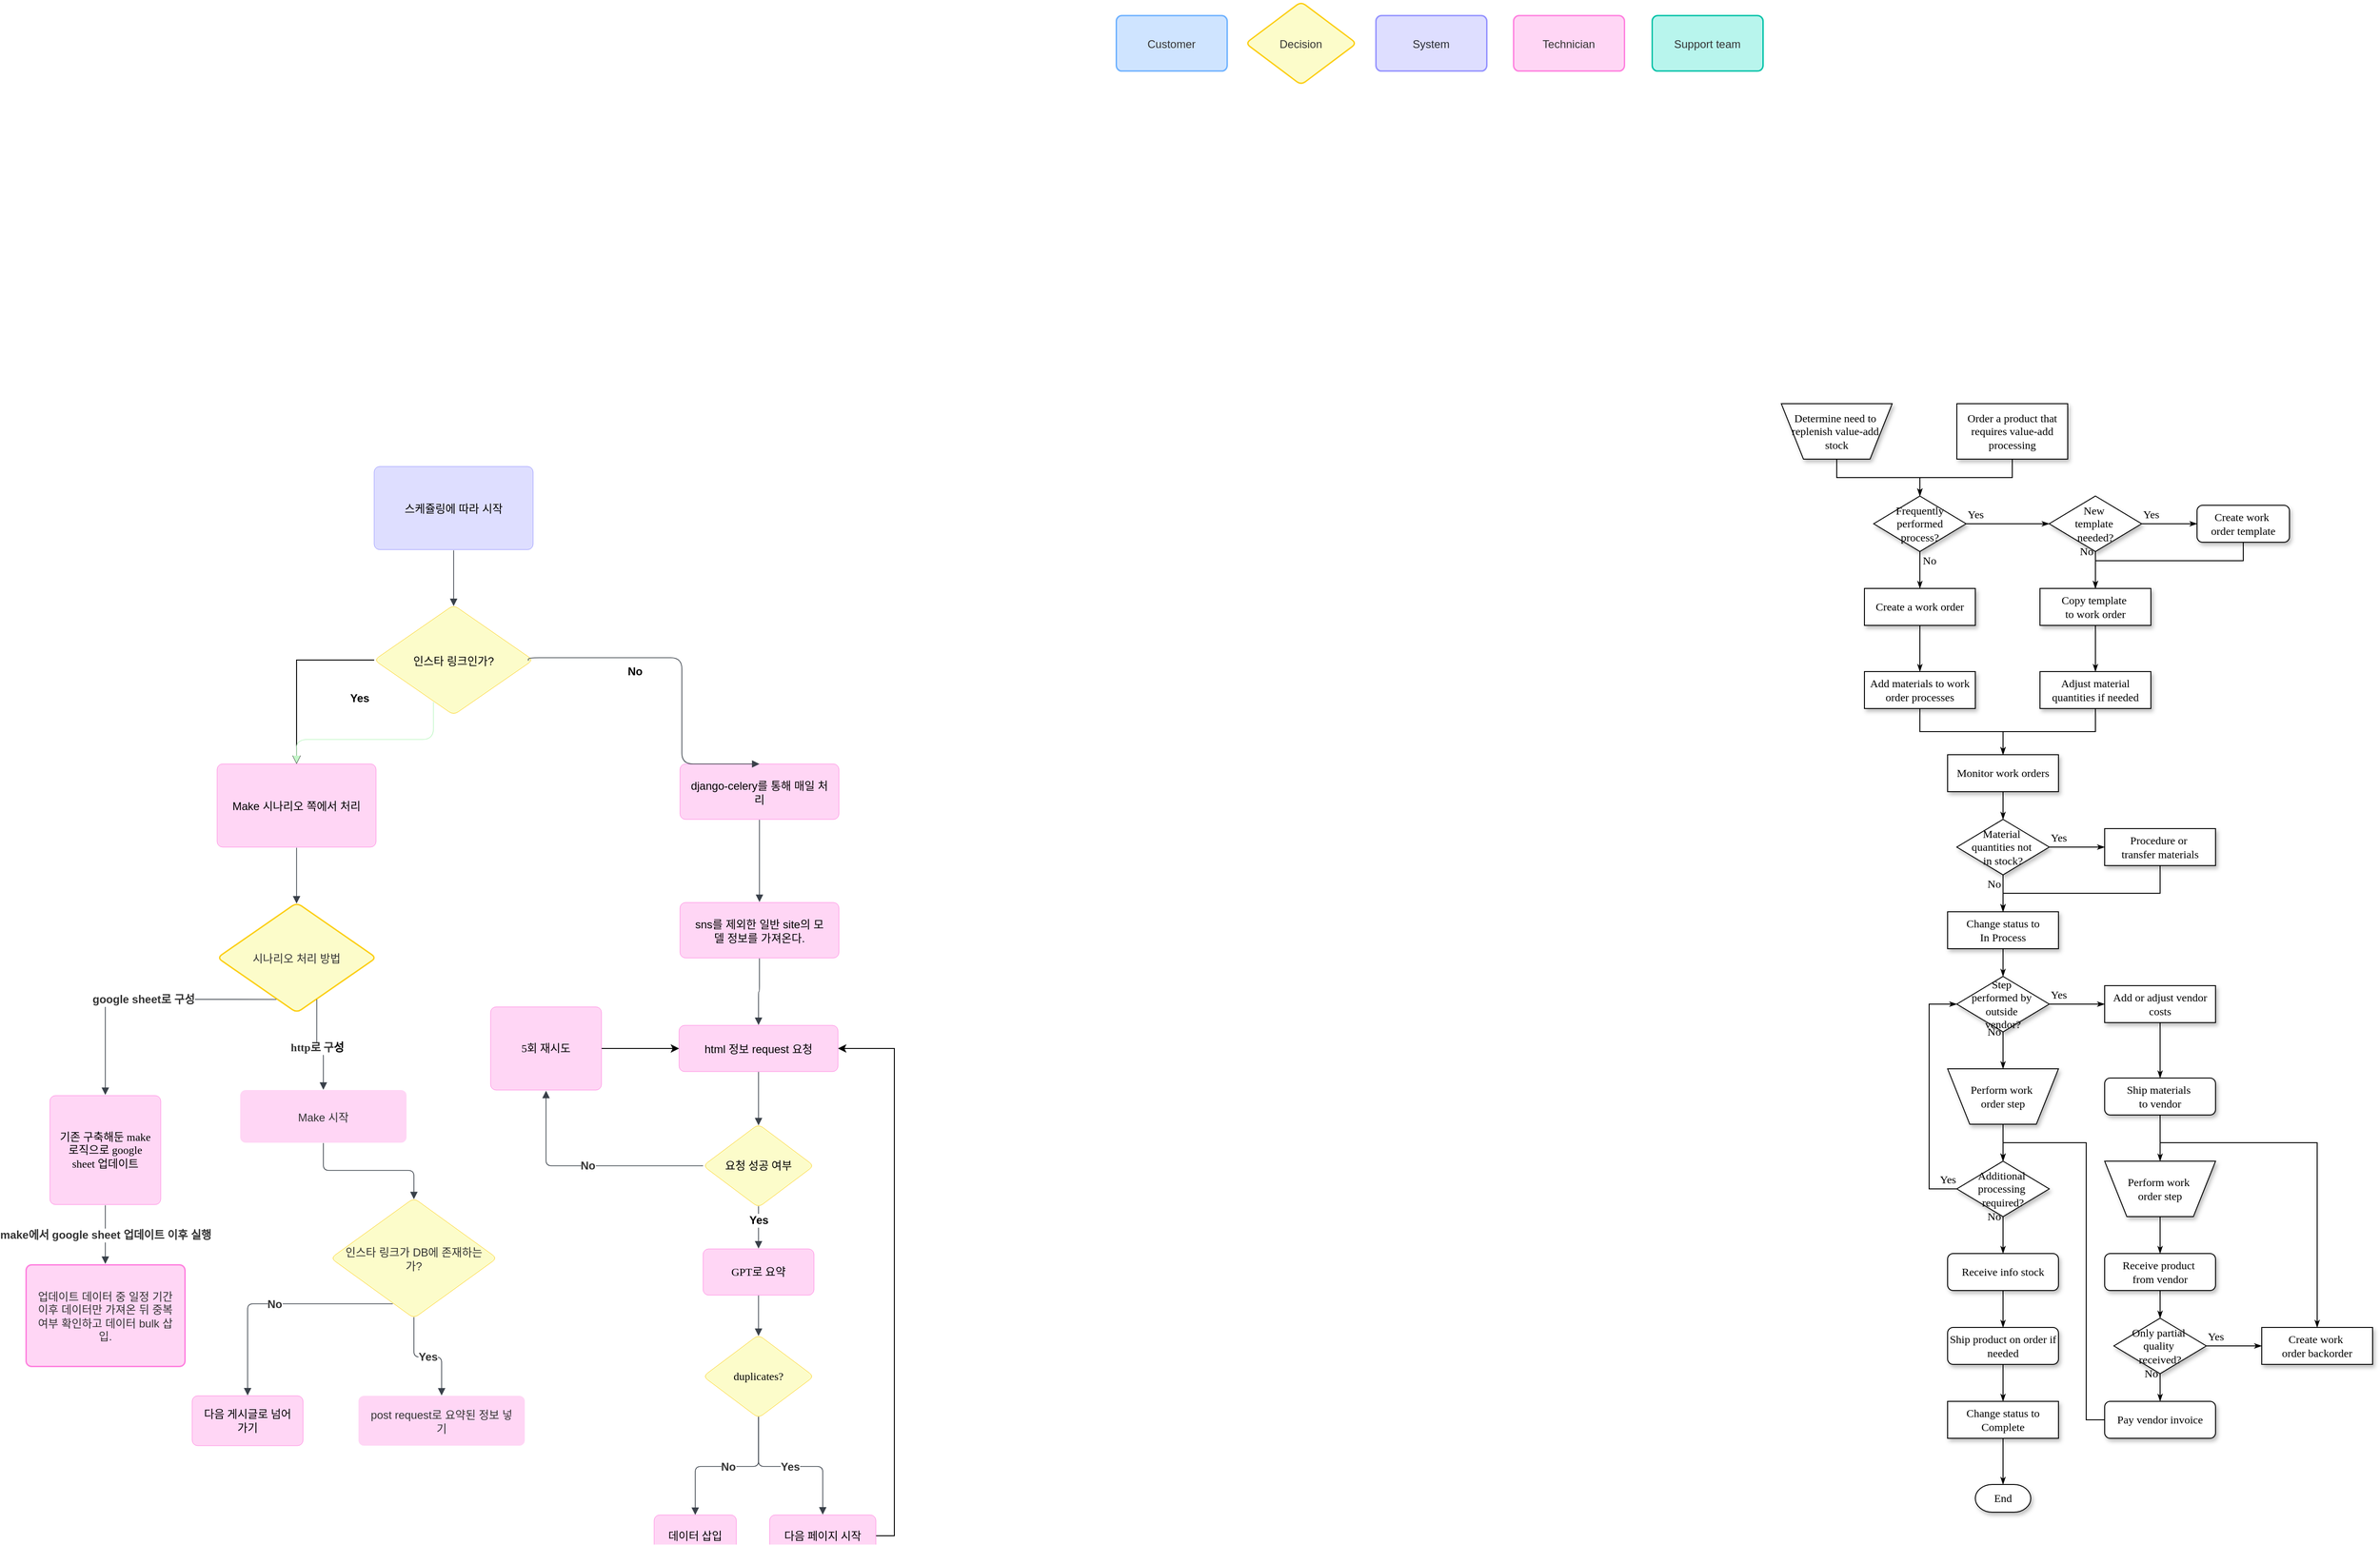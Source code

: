 <mxfile version="24.7.12" pages="2">
  <diagram name="스케쥴링" id="edf60f1a-56cd-e834-aa8a-f176f3a09ee4">
    <mxGraphModel dx="2532" dy="2667" grid="1" gridSize="10" guides="1" tooltips="1" connect="1" arrows="1" fold="1" page="1" pageScale="1" pageWidth="1100" pageHeight="850" background="none" math="0" shadow="0">
      <root>
        <mxCell id="0" />
        <mxCell id="1" parent="0" />
        <mxCell id="h60n3V_Y3-XpyphDbNl4-1" style="edgeStyle=orthogonalEdgeStyle;rounded=0;html=1;labelBackgroundColor=none;startSize=5;endArrow=classicThin;endFill=1;endSize=5;jettySize=auto;orthogonalLoop=1;strokeWidth=1;fontFamily=Verdana;fontSize=12;" parent="1" source="h60n3V_Y3-XpyphDbNl4-2" target="h60n3V_Y3-XpyphDbNl4-7" edge="1">
          <mxGeometry relative="1" as="geometry" />
        </mxCell>
        <mxCell id="h60n3V_Y3-XpyphDbNl4-2" value="Determine need to&amp;nbsp;&lt;div style=&quot;font-size: 12px;&quot;&gt;replenish value-add&amp;nbsp;&lt;/div&gt;&lt;div style=&quot;font-size: 12px;&quot;&gt;stock&lt;/div&gt;" style="shape=trapezoid;whiteSpace=wrap;html=1;rounded=0;shadow=1;labelBackgroundColor=none;strokeWidth=1;fontFamily=Verdana;fontSize=12;align=center;flipV=1;" parent="1" vertex="1">
          <mxGeometry x="1000" y="60" width="120" height="60" as="geometry" />
        </mxCell>
        <mxCell id="h60n3V_Y3-XpyphDbNl4-3" style="edgeStyle=orthogonalEdgeStyle;rounded=0;html=1;labelBackgroundColor=none;startSize=5;endArrow=classicThin;endFill=1;endSize=5;jettySize=auto;orthogonalLoop=1;strokeWidth=1;fontFamily=Verdana;fontSize=12;" parent="1" source="h60n3V_Y3-XpyphDbNl4-4" target="h60n3V_Y3-XpyphDbNl4-7" edge="1">
          <mxGeometry relative="1" as="geometry" />
        </mxCell>
        <mxCell id="h60n3V_Y3-XpyphDbNl4-4" value="Order a product that&lt;div style=&quot;font-size: 12px;&quot;&gt;requires value-add processing&lt;/div&gt;" style="rounded=0;whiteSpace=wrap;html=1;shadow=1;labelBackgroundColor=none;strokeWidth=1;fontFamily=Verdana;fontSize=12;align=center;" parent="1" vertex="1">
          <mxGeometry x="1190" y="60" width="120" height="60" as="geometry" />
        </mxCell>
        <mxCell id="h60n3V_Y3-XpyphDbNl4-5" value="Yes" style="edgeStyle=orthogonalEdgeStyle;rounded=0;html=1;labelBackgroundColor=none;startSize=5;endArrow=classicThin;endFill=1;endSize=5;jettySize=auto;orthogonalLoop=1;strokeWidth=1;fontFamily=Verdana;fontSize=12;" parent="1" source="h60n3V_Y3-XpyphDbNl4-7" target="h60n3V_Y3-XpyphDbNl4-10" edge="1">
          <mxGeometry x="-0.778" y="10" relative="1" as="geometry">
            <mxPoint as="offset" />
          </mxGeometry>
        </mxCell>
        <mxCell id="h60n3V_Y3-XpyphDbNl4-6" value="No" style="edgeStyle=orthogonalEdgeStyle;rounded=0;html=1;labelBackgroundColor=none;startSize=5;endArrow=classicThin;endFill=1;endSize=5;jettySize=auto;orthogonalLoop=1;strokeWidth=1;fontFamily=Verdana;fontSize=12;" parent="1" source="h60n3V_Y3-XpyphDbNl4-7" target="h60n3V_Y3-XpyphDbNl4-14" edge="1">
          <mxGeometry x="-0.5" y="10" relative="1" as="geometry">
            <mxPoint as="offset" />
          </mxGeometry>
        </mxCell>
        <mxCell id="h60n3V_Y3-XpyphDbNl4-7" value="Frequently&lt;div style=&quot;font-size: 12px;&quot;&gt;performed&lt;/div&gt;&lt;div style=&quot;font-size: 12px;&quot;&gt;process?&lt;/div&gt;" style="rhombus;whiteSpace=wrap;html=1;rounded=0;shadow=1;labelBackgroundColor=none;strokeWidth=1;fontFamily=Verdana;fontSize=12;align=center;" parent="1" vertex="1">
          <mxGeometry x="1100" y="160" width="100" height="60" as="geometry" />
        </mxCell>
        <mxCell id="h60n3V_Y3-XpyphDbNl4-8" value="Yes" style="edgeStyle=orthogonalEdgeStyle;rounded=0;html=1;labelBackgroundColor=none;startSize=5;endArrow=classicThin;endFill=1;endSize=5;jettySize=auto;orthogonalLoop=1;strokeWidth=1;fontFamily=Verdana;fontSize=12;" parent="1" source="h60n3V_Y3-XpyphDbNl4-10" target="h60n3V_Y3-XpyphDbNl4-12" edge="1">
          <mxGeometry x="-0.667" y="10" relative="1" as="geometry">
            <mxPoint as="offset" />
          </mxGeometry>
        </mxCell>
        <mxCell id="h60n3V_Y3-XpyphDbNl4-9" value="No" style="edgeStyle=orthogonalEdgeStyle;rounded=0;html=1;labelBackgroundColor=none;startSize=5;endArrow=classicThin;endFill=1;endSize=5;jettySize=auto;orthogonalLoop=1;strokeWidth=1;fontFamily=Verdana;fontSize=12;" parent="1" source="h60n3V_Y3-XpyphDbNl4-10" target="h60n3V_Y3-XpyphDbNl4-16" edge="1">
          <mxGeometry x="-1" y="-10" relative="1" as="geometry">
            <mxPoint x="1340" y="240" as="targetPoint" />
            <Array as="points" />
            <mxPoint as="offset" />
          </mxGeometry>
        </mxCell>
        <mxCell id="h60n3V_Y3-XpyphDbNl4-10" value="New&amp;nbsp;&lt;div style=&quot;font-size: 12px;&quot;&gt;template&amp;nbsp;&lt;/div&gt;&lt;div style=&quot;font-size: 12px;&quot;&gt;needed?&lt;/div&gt;" style="rhombus;whiteSpace=wrap;html=1;rounded=0;shadow=1;labelBackgroundColor=none;strokeWidth=1;fontFamily=Verdana;fontSize=12;align=center;" parent="1" vertex="1">
          <mxGeometry x="1290" y="160" width="100" height="60" as="geometry" />
        </mxCell>
        <mxCell id="h60n3V_Y3-XpyphDbNl4-11" style="edgeStyle=orthogonalEdgeStyle;rounded=0;html=1;labelBackgroundColor=none;startSize=5;endArrow=classicThin;endFill=1;endSize=5;jettySize=auto;orthogonalLoop=1;strokeWidth=1;fontFamily=Verdana;fontSize=12;" parent="1" source="h60n3V_Y3-XpyphDbNl4-12" target="h60n3V_Y3-XpyphDbNl4-16" edge="1">
          <mxGeometry relative="1" as="geometry">
            <Array as="points">
              <mxPoint x="1500" y="230" />
              <mxPoint x="1340" y="230" />
            </Array>
          </mxGeometry>
        </mxCell>
        <mxCell id="h60n3V_Y3-XpyphDbNl4-12" value="Create work&amp;nbsp;&lt;div style=&quot;font-size: 12px;&quot;&gt;order template&lt;/div&gt;" style="rounded=1;whiteSpace=wrap;html=1;shadow=1;labelBackgroundColor=none;strokeWidth=1;fontFamily=Verdana;fontSize=12;align=center;" parent="1" vertex="1">
          <mxGeometry x="1450" y="170" width="100" height="40" as="geometry" />
        </mxCell>
        <mxCell id="h60n3V_Y3-XpyphDbNl4-13" style="edgeStyle=orthogonalEdgeStyle;rounded=0;html=1;labelBackgroundColor=none;startSize=5;endArrow=classicThin;endFill=1;endSize=5;jettySize=auto;orthogonalLoop=1;strokeWidth=1;fontFamily=Verdana;fontSize=12;" parent="1" source="h60n3V_Y3-XpyphDbNl4-14" target="h60n3V_Y3-XpyphDbNl4-18" edge="1">
          <mxGeometry relative="1" as="geometry" />
        </mxCell>
        <mxCell id="h60n3V_Y3-XpyphDbNl4-14" value="Create a work order" style="whiteSpace=wrap;html=1;rounded=0;shadow=1;labelBackgroundColor=none;strokeWidth=1;fontFamily=Verdana;fontSize=12;align=center;" parent="1" vertex="1">
          <mxGeometry x="1090" y="260" width="120" height="40" as="geometry" />
        </mxCell>
        <mxCell id="h60n3V_Y3-XpyphDbNl4-15" style="edgeStyle=orthogonalEdgeStyle;rounded=0;html=1;labelBackgroundColor=none;startSize=5;endArrow=classicThin;endFill=1;endSize=5;jettySize=auto;orthogonalLoop=1;strokeWidth=1;fontFamily=Verdana;fontSize=12;" parent="1" source="h60n3V_Y3-XpyphDbNl4-16" target="h60n3V_Y3-XpyphDbNl4-20" edge="1">
          <mxGeometry relative="1" as="geometry" />
        </mxCell>
        <mxCell id="h60n3V_Y3-XpyphDbNl4-16" value="Copy template&amp;nbsp;&lt;div style=&quot;font-size: 12px;&quot;&gt;to work order&lt;/div&gt;" style="whiteSpace=wrap;html=1;rounded=0;shadow=1;labelBackgroundColor=none;strokeWidth=1;fontFamily=Verdana;fontSize=12;align=center;" parent="1" vertex="1">
          <mxGeometry x="1280" y="260" width="120" height="40" as="geometry" />
        </mxCell>
        <mxCell id="h60n3V_Y3-XpyphDbNl4-17" style="edgeStyle=orthogonalEdgeStyle;rounded=0;html=1;labelBackgroundColor=none;startSize=5;endArrow=classicThin;endFill=1;endSize=5;jettySize=auto;orthogonalLoop=1;strokeWidth=1;fontFamily=Verdana;fontSize=12;" parent="1" source="h60n3V_Y3-XpyphDbNl4-18" target="h60n3V_Y3-XpyphDbNl4-22" edge="1">
          <mxGeometry relative="1" as="geometry" />
        </mxCell>
        <mxCell id="h60n3V_Y3-XpyphDbNl4-18" value="Add materials to work order processes" style="whiteSpace=wrap;html=1;rounded=0;shadow=1;labelBackgroundColor=none;strokeWidth=1;fontFamily=Verdana;fontSize=12;align=center;spacing=6;" parent="1" vertex="1">
          <mxGeometry x="1090" y="350" width="120" height="40" as="geometry" />
        </mxCell>
        <mxCell id="h60n3V_Y3-XpyphDbNl4-19" style="edgeStyle=orthogonalEdgeStyle;rounded=0;html=1;labelBackgroundColor=none;startSize=5;endArrow=classicThin;endFill=1;endSize=5;jettySize=auto;orthogonalLoop=1;strokeWidth=1;fontFamily=Verdana;fontSize=12;" parent="1" source="h60n3V_Y3-XpyphDbNl4-20" target="h60n3V_Y3-XpyphDbNl4-22" edge="1">
          <mxGeometry relative="1" as="geometry" />
        </mxCell>
        <mxCell id="h60n3V_Y3-XpyphDbNl4-20" value="Adjust material quantities if needed" style="whiteSpace=wrap;html=1;rounded=0;shadow=1;labelBackgroundColor=none;strokeWidth=1;fontFamily=Verdana;fontSize=12;align=center;spacing=6;" parent="1" vertex="1">
          <mxGeometry x="1280" y="350" width="120" height="40" as="geometry" />
        </mxCell>
        <mxCell id="h60n3V_Y3-XpyphDbNl4-21" style="edgeStyle=orthogonalEdgeStyle;rounded=0;html=1;labelBackgroundColor=none;startSize=5;endArrow=classicThin;endFill=1;endSize=5;jettySize=auto;orthogonalLoop=1;strokeWidth=1;fontFamily=Verdana;fontSize=12;" parent="1" source="h60n3V_Y3-XpyphDbNl4-22" target="h60n3V_Y3-XpyphDbNl4-25" edge="1">
          <mxGeometry relative="1" as="geometry" />
        </mxCell>
        <mxCell id="h60n3V_Y3-XpyphDbNl4-22" value="Monitor work orders" style="whiteSpace=wrap;html=1;rounded=0;shadow=1;labelBackgroundColor=none;strokeWidth=1;fontFamily=Verdana;fontSize=12;align=center;" parent="1" vertex="1">
          <mxGeometry x="1180" y="440" width="120" height="40" as="geometry" />
        </mxCell>
        <mxCell id="h60n3V_Y3-XpyphDbNl4-23" value="Yes" style="edgeStyle=orthogonalEdgeStyle;rounded=0;html=1;labelBackgroundColor=none;startSize=5;endArrow=classicThin;endFill=1;endSize=5;jettySize=auto;orthogonalLoop=1;strokeWidth=1;fontFamily=Verdana;fontSize=12;" parent="1" source="h60n3V_Y3-XpyphDbNl4-25" target="h60n3V_Y3-XpyphDbNl4-27" edge="1">
          <mxGeometry x="-0.667" y="10" relative="1" as="geometry">
            <mxPoint as="offset" />
          </mxGeometry>
        </mxCell>
        <mxCell id="h60n3V_Y3-XpyphDbNl4-24" value="No" style="edgeStyle=orthogonalEdgeStyle;rounded=0;html=1;labelBackgroundColor=none;startSize=5;endArrow=classicThin;endFill=1;endSize=5;jettySize=auto;orthogonalLoop=1;strokeWidth=1;fontFamily=Verdana;fontSize=12;" parent="1" source="h60n3V_Y3-XpyphDbNl4-25" target="h60n3V_Y3-XpyphDbNl4-29" edge="1">
          <mxGeometry x="-0.5" y="-10" relative="1" as="geometry">
            <mxPoint as="offset" />
          </mxGeometry>
        </mxCell>
        <mxCell id="h60n3V_Y3-XpyphDbNl4-25" value="Material&amp;nbsp;&lt;div style=&quot;font-size: 12px;&quot;&gt;quantities not&amp;nbsp;&lt;/div&gt;&lt;div style=&quot;font-size: 12px;&quot;&gt;in stock?&lt;/div&gt;" style="rhombus;whiteSpace=wrap;html=1;rounded=0;shadow=1;labelBackgroundColor=none;strokeWidth=1;fontFamily=Verdana;fontSize=12;align=center;" parent="1" vertex="1">
          <mxGeometry x="1190" y="510" width="100" height="60" as="geometry" />
        </mxCell>
        <mxCell id="h60n3V_Y3-XpyphDbNl4-26" style="edgeStyle=orthogonalEdgeStyle;rounded=0;html=1;labelBackgroundColor=none;startSize=5;endArrow=classicThin;endFill=1;endSize=5;jettySize=auto;orthogonalLoop=1;strokeWidth=1;fontFamily=Verdana;fontSize=12;" parent="1" source="h60n3V_Y3-XpyphDbNl4-27" target="h60n3V_Y3-XpyphDbNl4-29" edge="1">
          <mxGeometry relative="1" as="geometry">
            <Array as="points">
              <mxPoint x="1410" y="590" />
              <mxPoint x="1240" y="590" />
            </Array>
          </mxGeometry>
        </mxCell>
        <mxCell id="h60n3V_Y3-XpyphDbNl4-27" value="Procedure or&amp;nbsp;&lt;div style=&quot;font-size: 12px;&quot;&gt;transfer materials&lt;/div&gt;" style="whiteSpace=wrap;html=1;rounded=0;shadow=1;labelBackgroundColor=none;strokeWidth=1;fontFamily=Verdana;fontSize=12;align=center;" parent="1" vertex="1">
          <mxGeometry x="1350" y="520" width="120" height="40" as="geometry" />
        </mxCell>
        <mxCell id="h60n3V_Y3-XpyphDbNl4-28" style="edgeStyle=orthogonalEdgeStyle;rounded=0;html=1;labelBackgroundColor=none;startSize=5;endArrow=classicThin;endFill=1;endSize=5;jettySize=auto;orthogonalLoop=1;strokeWidth=1;fontFamily=Verdana;fontSize=12;" parent="1" source="h60n3V_Y3-XpyphDbNl4-29" target="h60n3V_Y3-XpyphDbNl4-32" edge="1">
          <mxGeometry relative="1" as="geometry" />
        </mxCell>
        <mxCell id="h60n3V_Y3-XpyphDbNl4-29" value="Change status to&lt;div style=&quot;font-size: 12px;&quot;&gt;In Process&lt;/div&gt;" style="whiteSpace=wrap;html=1;rounded=0;shadow=1;labelBackgroundColor=none;strokeWidth=1;fontFamily=Verdana;fontSize=12;align=center;" parent="1" vertex="1">
          <mxGeometry x="1180" y="610" width="120" height="40" as="geometry" />
        </mxCell>
        <mxCell id="h60n3V_Y3-XpyphDbNl4-30" value="Yes" style="edgeStyle=orthogonalEdgeStyle;rounded=0;html=1;labelBackgroundColor=none;startSize=5;endArrow=classicThin;endFill=1;endSize=5;jettySize=auto;orthogonalLoop=1;strokeWidth=1;fontFamily=Verdana;fontSize=12;" parent="1" source="h60n3V_Y3-XpyphDbNl4-32" target="h60n3V_Y3-XpyphDbNl4-34" edge="1">
          <mxGeometry x="-0.667" y="10" relative="1" as="geometry">
            <mxPoint as="offset" />
          </mxGeometry>
        </mxCell>
        <mxCell id="h60n3V_Y3-XpyphDbNl4-31" value="No" style="edgeStyle=orthogonalEdgeStyle;rounded=0;html=1;labelBackgroundColor=none;startSize=5;endArrow=classicThin;endFill=1;endSize=5;jettySize=auto;orthogonalLoop=1;strokeWidth=1;fontFamily=Verdana;fontSize=12;" parent="1" source="h60n3V_Y3-XpyphDbNl4-32" target="h60n3V_Y3-XpyphDbNl4-36" edge="1">
          <mxGeometry x="-1" y="-10" relative="1" as="geometry">
            <mxPoint as="offset" />
          </mxGeometry>
        </mxCell>
        <mxCell id="h60n3V_Y3-XpyphDbNl4-32" value="Step&amp;nbsp;&lt;div style=&quot;font-size: 12px;&quot;&gt;performed by&amp;nbsp;&lt;/div&gt;&lt;div style=&quot;font-size: 12px;&quot;&gt;outside&amp;nbsp;&lt;/div&gt;&lt;div style=&quot;font-size: 12px;&quot;&gt;vendor?&lt;/div&gt;" style="rhombus;whiteSpace=wrap;html=1;rounded=0;shadow=1;labelBackgroundColor=none;strokeWidth=1;fontFamily=Verdana;fontSize=12;align=center;" parent="1" vertex="1">
          <mxGeometry x="1190" y="680" width="100" height="60" as="geometry" />
        </mxCell>
        <mxCell id="h60n3V_Y3-XpyphDbNl4-33" style="edgeStyle=orthogonalEdgeStyle;rounded=0;html=1;labelBackgroundColor=none;startSize=5;endArrow=classicThin;endFill=1;endSize=5;jettySize=auto;orthogonalLoop=1;strokeWidth=1;fontFamily=Verdana;fontSize=12;" parent="1" source="h60n3V_Y3-XpyphDbNl4-34" target="h60n3V_Y3-XpyphDbNl4-39" edge="1">
          <mxGeometry relative="1" as="geometry" />
        </mxCell>
        <mxCell id="h60n3V_Y3-XpyphDbNl4-34" value="Add or adjust vendor costs" style="whiteSpace=wrap;html=1;rounded=0;shadow=1;labelBackgroundColor=none;strokeWidth=1;fontFamily=Verdana;fontSize=12;align=center;" parent="1" vertex="1">
          <mxGeometry x="1350" y="690" width="120" height="40" as="geometry" />
        </mxCell>
        <mxCell id="h60n3V_Y3-XpyphDbNl4-35" style="edgeStyle=orthogonalEdgeStyle;rounded=0;html=1;labelBackgroundColor=none;startSize=5;endArrow=classicThin;endFill=1;endSize=5;jettySize=auto;orthogonalLoop=1;strokeWidth=1;fontFamily=Verdana;fontSize=12;" parent="1" source="h60n3V_Y3-XpyphDbNl4-36" target="h60n3V_Y3-XpyphDbNl4-42" edge="1">
          <mxGeometry relative="1" as="geometry" />
        </mxCell>
        <mxCell id="h60n3V_Y3-XpyphDbNl4-36" value="Perform work&amp;nbsp;&lt;div style=&quot;font-size: 12px;&quot;&gt;order step&lt;/div&gt;" style="shape=trapezoid;whiteSpace=wrap;html=1;rounded=0;shadow=1;labelBackgroundColor=none;strokeWidth=1;fontFamily=Verdana;fontSize=12;align=center;flipV=1;" parent="1" vertex="1">
          <mxGeometry x="1180" y="780" width="120" height="60" as="geometry" />
        </mxCell>
        <mxCell id="h60n3V_Y3-XpyphDbNl4-37" style="edgeStyle=orthogonalEdgeStyle;rounded=0;html=1;labelBackgroundColor=none;startSize=5;endArrow=classicThin;endFill=1;endSize=5;jettySize=auto;orthogonalLoop=1;strokeWidth=1;fontFamily=Verdana;fontSize=12;" parent="1" source="h60n3V_Y3-XpyphDbNl4-39" target="h60n3V_Y3-XpyphDbNl4-44" edge="1">
          <mxGeometry relative="1" as="geometry" />
        </mxCell>
        <mxCell id="h60n3V_Y3-XpyphDbNl4-38" style="edgeStyle=orthogonalEdgeStyle;rounded=0;html=1;labelBackgroundColor=none;startSize=5;endArrow=classicThin;endFill=1;endSize=5;jettySize=auto;orthogonalLoop=1;strokeWidth=1;fontFamily=Verdana;fontSize=12;" parent="1" source="h60n3V_Y3-XpyphDbNl4-39" target="h60n3V_Y3-XpyphDbNl4-54" edge="1">
          <mxGeometry relative="1" as="geometry">
            <Array as="points">
              <mxPoint x="1410" y="860" />
              <mxPoint x="1580" y="860" />
            </Array>
          </mxGeometry>
        </mxCell>
        <mxCell id="h60n3V_Y3-XpyphDbNl4-39" value="Ship materials&amp;nbsp;&lt;div style=&quot;font-size: 12px;&quot;&gt;to vendor&lt;/div&gt;" style="rounded=1;whiteSpace=wrap;html=1;shadow=1;labelBackgroundColor=none;strokeWidth=1;fontFamily=Verdana;fontSize=12;align=center;" parent="1" vertex="1">
          <mxGeometry x="1350" y="790" width="120" height="40" as="geometry" />
        </mxCell>
        <mxCell id="h60n3V_Y3-XpyphDbNl4-40" value="Yes" style="edgeStyle=orthogonalEdgeStyle;rounded=0;html=1;labelBackgroundColor=none;startSize=5;endArrow=classicThin;endFill=1;endSize=5;jettySize=auto;orthogonalLoop=1;strokeWidth=1;fontFamily=Verdana;fontSize=12;" parent="1" source="h60n3V_Y3-XpyphDbNl4-42" target="h60n3V_Y3-XpyphDbNl4-32" edge="1">
          <mxGeometry x="-0.692" y="-20" relative="1" as="geometry">
            <Array as="points">
              <mxPoint x="1160" y="910.0" />
              <mxPoint x="1160" y="710" />
            </Array>
            <mxPoint as="offset" />
          </mxGeometry>
        </mxCell>
        <mxCell id="h60n3V_Y3-XpyphDbNl4-41" value="No" style="edgeStyle=orthogonalEdgeStyle;rounded=0;html=1;labelBackgroundColor=none;startSize=5;endArrow=classicThin;endFill=1;endSize=5;jettySize=auto;orthogonalLoop=1;strokeWidth=1;fontFamily=Verdana;fontSize=12;" parent="1" source="h60n3V_Y3-XpyphDbNl4-42" target="h60n3V_Y3-XpyphDbNl4-46" edge="1">
          <mxGeometry x="-1" y="-10" relative="1" as="geometry">
            <mxPoint as="offset" />
          </mxGeometry>
        </mxCell>
        <mxCell id="h60n3V_Y3-XpyphDbNl4-42" value="Additional&amp;nbsp;&lt;div style=&quot;font-size: 12px;&quot;&gt;processing&amp;nbsp;&lt;/div&gt;&lt;div style=&quot;font-size: 12px;&quot;&gt;required?&lt;/div&gt;" style="rhombus;whiteSpace=wrap;html=1;rounded=0;shadow=1;labelBackgroundColor=none;strokeWidth=1;fontFamily=Verdana;fontSize=12;align=center;" parent="1" vertex="1">
          <mxGeometry x="1190" y="880" width="100" height="60" as="geometry" />
        </mxCell>
        <mxCell id="h60n3V_Y3-XpyphDbNl4-43" style="edgeStyle=orthogonalEdgeStyle;rounded=0;html=1;labelBackgroundColor=none;startSize=5;endArrow=classicThin;endFill=1;endSize=5;jettySize=auto;orthogonalLoop=1;strokeWidth=1;fontFamily=Verdana;fontSize=12;" parent="1" source="h60n3V_Y3-XpyphDbNl4-44" target="h60n3V_Y3-XpyphDbNl4-48" edge="1">
          <mxGeometry relative="1" as="geometry" />
        </mxCell>
        <mxCell id="h60n3V_Y3-XpyphDbNl4-44" value="Perform work&amp;nbsp;&lt;div style=&quot;font-size: 12px;&quot;&gt;order step&lt;/div&gt;" style="shape=trapezoid;whiteSpace=wrap;html=1;rounded=0;shadow=1;labelBackgroundColor=none;strokeWidth=1;fontFamily=Verdana;fontSize=12;align=center;flipV=1;" parent="1" vertex="1">
          <mxGeometry x="1350" y="880" width="120" height="60" as="geometry" />
        </mxCell>
        <mxCell id="h60n3V_Y3-XpyphDbNl4-45" style="edgeStyle=orthogonalEdgeStyle;rounded=0;html=1;labelBackgroundColor=none;startSize=5;endArrow=classicThin;endFill=1;endSize=5;jettySize=auto;orthogonalLoop=1;strokeWidth=1;fontFamily=Verdana;fontSize=12;" parent="1" source="h60n3V_Y3-XpyphDbNl4-46" target="h60n3V_Y3-XpyphDbNl4-50" edge="1">
          <mxGeometry relative="1" as="geometry" />
        </mxCell>
        <mxCell id="h60n3V_Y3-XpyphDbNl4-46" value="Receive info stock" style="rounded=1;whiteSpace=wrap;html=1;shadow=1;labelBackgroundColor=none;strokeWidth=1;fontFamily=Verdana;fontSize=12;align=center;" parent="1" vertex="1">
          <mxGeometry x="1180" y="980" width="120" height="40" as="geometry" />
        </mxCell>
        <mxCell id="h60n3V_Y3-XpyphDbNl4-47" style="edgeStyle=orthogonalEdgeStyle;rounded=0;html=1;labelBackgroundColor=none;startSize=5;endArrow=classicThin;endFill=1;endSize=5;jettySize=auto;orthogonalLoop=1;strokeWidth=1;fontFamily=Verdana;fontSize=12;" parent="1" source="h60n3V_Y3-XpyphDbNl4-48" target="h60n3V_Y3-XpyphDbNl4-53" edge="1">
          <mxGeometry relative="1" as="geometry" />
        </mxCell>
        <mxCell id="h60n3V_Y3-XpyphDbNl4-48" value="Receive product&amp;nbsp;&lt;div style=&quot;font-size: 12px;&quot;&gt;from vendor&lt;/div&gt;" style="rounded=1;whiteSpace=wrap;html=1;shadow=1;labelBackgroundColor=none;strokeWidth=1;fontFamily=Verdana;fontSize=12;align=center;" parent="1" vertex="1">
          <mxGeometry x="1350" y="980" width="120" height="40" as="geometry" />
        </mxCell>
        <mxCell id="h60n3V_Y3-XpyphDbNl4-49" style="edgeStyle=orthogonalEdgeStyle;rounded=0;html=1;labelBackgroundColor=none;startSize=5;endArrow=classicThin;endFill=1;endSize=5;jettySize=auto;orthogonalLoop=1;strokeWidth=1;fontFamily=Verdana;fontSize=12;" parent="1" source="h60n3V_Y3-XpyphDbNl4-50" target="h60n3V_Y3-XpyphDbNl4-56" edge="1">
          <mxGeometry relative="1" as="geometry" />
        </mxCell>
        <mxCell id="h60n3V_Y3-XpyphDbNl4-50" value="Ship product on order if needed" style="rounded=1;whiteSpace=wrap;html=1;shadow=1;labelBackgroundColor=none;strokeWidth=1;fontFamily=Verdana;fontSize=12;align=center;" parent="1" vertex="1">
          <mxGeometry x="1180" y="1060" width="120" height="40" as="geometry" />
        </mxCell>
        <mxCell id="h60n3V_Y3-XpyphDbNl4-51" value="No" style="edgeStyle=orthogonalEdgeStyle;rounded=0;html=1;labelBackgroundColor=none;startSize=5;endArrow=classicThin;endFill=1;endSize=5;jettySize=auto;orthogonalLoop=1;strokeWidth=1;fontFamily=Verdana;fontSize=12;" parent="1" source="h60n3V_Y3-XpyphDbNl4-53" target="h60n3V_Y3-XpyphDbNl4-58" edge="1">
          <mxGeometry x="0.2" y="14" relative="1" as="geometry">
            <mxPoint x="-24" y="-10" as="offset" />
          </mxGeometry>
        </mxCell>
        <mxCell id="h60n3V_Y3-XpyphDbNl4-52" value="Yes" style="edgeStyle=orthogonalEdgeStyle;rounded=0;html=1;labelBackgroundColor=none;startSize=5;endArrow=classicThin;endFill=1;endSize=5;jettySize=auto;orthogonalLoop=1;strokeWidth=1;fontFamily=Verdana;fontSize=12;" parent="1" source="h60n3V_Y3-XpyphDbNl4-53" target="h60n3V_Y3-XpyphDbNl4-54" edge="1">
          <mxGeometry x="-0.667" y="10" relative="1" as="geometry">
            <mxPoint as="offset" />
          </mxGeometry>
        </mxCell>
        <mxCell id="h60n3V_Y3-XpyphDbNl4-53" value="Only partial&amp;nbsp;&lt;div style=&quot;font-size: 12px;&quot;&gt;quality&amp;nbsp;&lt;/div&gt;&lt;div style=&quot;font-size: 12px;&quot;&gt;received?&lt;/div&gt;" style="rhombus;whiteSpace=wrap;html=1;rounded=0;shadow=1;labelBackgroundColor=none;strokeWidth=1;fontFamily=Verdana;fontSize=12;align=center;" parent="1" vertex="1">
          <mxGeometry x="1360" y="1050" width="100" height="60" as="geometry" />
        </mxCell>
        <mxCell id="h60n3V_Y3-XpyphDbNl4-54" value="Create work&amp;nbsp;&lt;div style=&quot;font-size: 12px;&quot;&gt;order backorder&lt;/div&gt;" style="whiteSpace=wrap;html=1;rounded=0;shadow=1;labelBackgroundColor=none;strokeWidth=1;fontFamily=Verdana;fontSize=12;align=center;" parent="1" vertex="1">
          <mxGeometry x="1520" y="1060" width="120" height="40" as="geometry" />
        </mxCell>
        <mxCell id="h60n3V_Y3-XpyphDbNl4-55" style="edgeStyle=orthogonalEdgeStyle;rounded=0;html=1;labelBackgroundColor=none;startSize=5;endArrow=classicThin;endFill=1;endSize=5;jettySize=auto;orthogonalLoop=1;strokeWidth=1;fontFamily=Verdana;fontSize=12;" parent="1" source="h60n3V_Y3-XpyphDbNl4-56" target="h60n3V_Y3-XpyphDbNl4-59" edge="1">
          <mxGeometry relative="1" as="geometry" />
        </mxCell>
        <mxCell id="h60n3V_Y3-XpyphDbNl4-56" value="Change status to&lt;div style=&quot;font-size: 12px;&quot;&gt;Complete&lt;/div&gt;" style="whiteSpace=wrap;html=1;rounded=0;shadow=1;labelBackgroundColor=none;strokeWidth=1;fontFamily=Verdana;fontSize=12;align=center;" parent="1" vertex="1">
          <mxGeometry x="1180" y="1140" width="120" height="40" as="geometry" />
        </mxCell>
        <mxCell id="h60n3V_Y3-XpyphDbNl4-57" style="edgeStyle=orthogonalEdgeStyle;rounded=0;html=1;labelBackgroundColor=none;startSize=5;endArrow=classicThin;endFill=1;endSize=5;jettySize=auto;orthogonalLoop=1;strokeWidth=1;fontFamily=Verdana;fontSize=12;" parent="1" source="h60n3V_Y3-XpyphDbNl4-58" target="h60n3V_Y3-XpyphDbNl4-42" edge="1">
          <mxGeometry relative="1" as="geometry">
            <Array as="points">
              <mxPoint x="1330" y="1160" />
              <mxPoint x="1330" y="860" />
              <mxPoint x="1240" y="860" />
            </Array>
          </mxGeometry>
        </mxCell>
        <mxCell id="h60n3V_Y3-XpyphDbNl4-58" value="Pay vendor invoice" style="rounded=1;whiteSpace=wrap;html=1;shadow=1;labelBackgroundColor=none;strokeWidth=1;fontFamily=Verdana;fontSize=12;align=center;" parent="1" vertex="1">
          <mxGeometry x="1350" y="1140" width="120" height="40" as="geometry" />
        </mxCell>
        <mxCell id="h60n3V_Y3-XpyphDbNl4-59" value="End" style="strokeWidth=1;html=1;shape=mxgraph.flowchart.terminator;whiteSpace=wrap;rounded=0;shadow=1;labelBackgroundColor=none;fontFamily=Verdana;fontSize=12;align=center;" parent="1" vertex="1">
          <mxGeometry x="1210" y="1230" width="60" height="30" as="geometry" />
        </mxCell>
        <mxCell id="h60n3V_Y3-XpyphDbNl4-299" value="스케쥴링에 따라 시작" style="html=1;overflow=block;blockSpacing=1;whiteSpace=wrap;fontSize=12;align=center;spacingLeft=8.4;spacingRight=8.4;spacingTop=2.4;spacing=3.6;strokeColor=#9391ff;strokeOpacity=100;fillOpacity=100;rounded=1;absoluteArcSize=1;arcSize=12;fillColor=#dedeff;strokeWidth=NaN;lucidId=Twa_85QtxR6H;" parent="1" vertex="1">
          <mxGeometry x="-523" y="128" width="172" height="90" as="geometry" />
        </mxCell>
        <mxCell id="h60n3V_Y3-XpyphDbNl4-362" style="edgeStyle=orthogonalEdgeStyle;rounded=0;orthogonalLoop=1;jettySize=auto;html=1;exitX=0;exitY=0.5;exitDx=0;exitDy=0;fontSize=12;entryX=0.5;entryY=0;entryDx=0;entryDy=0;" parent="1" source="h60n3V_Y3-XpyphDbNl4-300" target="h60n3V_Y3-XpyphDbNl4-308" edge="1">
          <mxGeometry relative="1" as="geometry">
            <mxPoint x="-680" y="440" as="targetPoint" />
          </mxGeometry>
        </mxCell>
        <mxCell id="h60n3V_Y3-XpyphDbNl4-300" value="인스타 링크인가?" style="html=1;overflow=block;blockSpacing=1;whiteSpace=wrap;rhombus;fontSize=12;fontColor=default;align=center;spacingLeft=8.4;spacingRight=8.4;spacingTop=2.4;spacing=3.6;strokeColor=#fcce14;strokeOpacity=100;fillOpacity=100;rounded=1;absoluteArcSize=1;arcSize=12;fillColor=#fcfcca;strokeWidth=NaN;lucidId=Twa_O-tT11z.;" parent="1" vertex="1">
          <mxGeometry x="-523" y="278" width="172" height="119" as="geometry" />
        </mxCell>
        <mxCell id="h60n3V_Y3-XpyphDbNl4-301" value="django-celery를 통해 매일 처리" style="html=1;overflow=block;blockSpacing=1;whiteSpace=wrap;fontSize=12;align=center;spacingLeft=8.4;spacingRight=8.4;spacingTop=2.4;spacing=3.6;strokeColor=#ff80df;strokeOpacity=100;fillOpacity=100;rounded=1;absoluteArcSize=1;arcSize=12;fillColor=#ffd6f5;strokeWidth=NaN;lucidId=Twa__QR-OJl-;" parent="1" vertex="1">
          <mxGeometry x="-192" y="450" width="172" height="60" as="geometry" />
        </mxCell>
        <mxCell id="h60n3V_Y3-XpyphDbNl4-302" value="" style="html=1;jettySize=18;whiteSpace=wrap;fontSize=12;strokeColor=#3a414a;strokeOpacity=100;strokeWidth=0.8;rounded=1;arcSize=24;edgeStyle=orthogonalEdgeStyle;startArrow=none;endArrow=block;endFill=1;exitX=0.5;exitY=1.008;exitPerimeter=0;entryX=0.5;entryY=0.009;entryPerimeter=0;lucidId=Twa_yVmM.Qg3;" parent="1" source="h60n3V_Y3-XpyphDbNl4-299" target="h60n3V_Y3-XpyphDbNl4-300" edge="1">
          <mxGeometry width="100" height="100" relative="1" as="geometry">
            <Array as="points" />
          </mxGeometry>
        </mxCell>
        <mxCell id="h60n3V_Y3-XpyphDbNl4-303" value="" style="html=1;jettySize=18;whiteSpace=wrap;fontSize=12;fontColor=default;fontStyle=1;align=center;strokeColor=#c3f7c8;strokeOpacity=100;strokeWidth=0.8;rounded=1;arcSize=24;edgeStyle=orthogonalEdgeStyle;startArrow=none;endArrow=block;endFill=1;exitX=0.373;exitY=0.881;exitPerimeter=0;entryX=0.5;entryY=-0.008;entryPerimeter=0;lucidId=Twa_y7D.WmxG;" parent="1" source="h60n3V_Y3-XpyphDbNl4-300" target="h60n3V_Y3-XpyphDbNl4-308" edge="1">
          <mxGeometry width="100" height="100" relative="1" as="geometry">
            <Array as="points" />
          </mxGeometry>
        </mxCell>
        <mxCell id="h60n3V_Y3-XpyphDbNl4-304" value="Yes" style="text;html=1;resizable=0;labelBackgroundColor=default;align=center;verticalAlign=middle;fontStyle=1;fontColor=default;fontSize=12;" parent="h60n3V_Y3-XpyphDbNl4-303" vertex="1">
          <mxGeometry relative="1" as="geometry">
            <mxPoint x="-14" y="-45" as="offset" />
          </mxGeometry>
        </mxCell>
        <mxCell id="h60n3V_Y3-XpyphDbNl4-305" value="" style="html=1;jettySize=18;whiteSpace=wrap;fontSize=12;fontColor=default;fontStyle=1;align=center;strokeColor=#3a414a;strokeOpacity=100;strokeWidth=0.8;rounded=1;arcSize=24;edgeStyle=orthogonalEdgeStyle;startArrow=none;endArrow=block;endFill=1;exitX=0.627;exitY=0.881;exitPerimeter=0;entryX=0.5;entryY=0;lucidId=Twa_dBFkao2a;entryDx=0;entryDy=0;" parent="1" target="h60n3V_Y3-XpyphDbNl4-301" edge="1">
          <mxGeometry width="100" height="100" relative="1" as="geometry">
            <Array as="points">
              <mxPoint x="-356" y="335" />
              <mxPoint x="-190" y="335" />
              <mxPoint x="-190" y="450" />
            </Array>
            <mxPoint x="-356.156" y="338.199" as="sourcePoint" />
            <mxPoint x="-136" y="404.64" as="targetPoint" />
          </mxGeometry>
        </mxCell>
        <mxCell id="h60n3V_Y3-XpyphDbNl4-306" value="No" style="text;html=1;resizable=0;labelBackgroundColor=default;align=center;verticalAlign=middle;fontStyle=1;fontColor=default;fontSize=12;" parent="h60n3V_Y3-XpyphDbNl4-305" vertex="1">
          <mxGeometry relative="1" as="geometry">
            <mxPoint x="-51" as="offset" />
          </mxGeometry>
        </mxCell>
        <mxCell id="h60n3V_Y3-XpyphDbNl4-308" value="Make 시나리오 쪽에서 처리" style="html=1;overflow=block;blockSpacing=1;whiteSpace=wrap;fontSize=12;align=center;spacingLeft=8.4;spacingRight=8.4;spacingTop=2.4;spacing=3.6;strokeColor=#ff80df;strokeOpacity=100;fillOpacity=100;rounded=1;absoluteArcSize=1;arcSize=12;fillColor=#ffd6f5;strokeWidth=NaN;lucidId=1Ma_ER_8HpqC;" parent="1" vertex="1">
          <mxGeometry x="-693" y="450" width="172" height="90" as="geometry" />
        </mxCell>
        <mxCell id="h60n3V_Y3-XpyphDbNl4-309" value="시나리오 처리 방법" style="html=1;overflow=block;blockSpacing=1;whiteSpace=wrap;rhombus;fontSize=12;fontColor=#333333;align=center;spacingLeft=8.4;spacingRight=8.4;spacingTop=2.4;spacing=3.6;strokeColor=#fcce14;strokeOpacity=100;fillOpacity=100;rounded=1;absoluteArcSize=1;arcSize=12;fillColor=#fcfcca;strokeWidth=1.5;lucidId=fPa_n0Sr~VEI;" parent="1" vertex="1">
          <mxGeometry x="-693" y="600" width="172" height="119" as="geometry" />
        </mxCell>
        <mxCell id="h60n3V_Y3-XpyphDbNl4-310" value="" style="html=1;jettySize=18;whiteSpace=wrap;fontSize=12;strokeColor=#3a414a;strokeOpacity=100;strokeWidth=0.8;rounded=1;arcSize=12;edgeStyle=orthogonalEdgeStyle;startArrow=none;endArrow=block;endFill=1;exitX=0.5;exitY=1.008;exitPerimeter=0;entryX=0.5;entryY=0.009;entryPerimeter=0;lucidId=kPa_5Dbtlm~L;" parent="1" source="h60n3V_Y3-XpyphDbNl4-308" target="h60n3V_Y3-XpyphDbNl4-309" edge="1">
          <mxGeometry width="100" height="100" relative="1" as="geometry">
            <Array as="points" />
          </mxGeometry>
        </mxCell>
        <mxCell id="h60n3V_Y3-XpyphDbNl4-311" value="업데이트 데이터 중 일정 기간 이후 데이터만 가져온 뒤 중복 여부 확인하고 데이터 bulk 삽입." style="html=1;overflow=block;blockSpacing=1;whiteSpace=wrap;fontSize=12;fontColor=#333333;align=center;spacingLeft=8.4;spacingRight=8.4;spacingTop=2.4;spacing=3.6;strokeColor=#ff80df;strokeOpacity=100;fillOpacity=100;rounded=1;absoluteArcSize=1;arcSize=12;fillColor=#ffd6f5;strokeWidth=1.5;lucidId=YPa_IS6eAiJd;" parent="1" vertex="1">
          <mxGeometry x="-900" y="992" width="172" height="110" as="geometry" />
        </mxCell>
        <mxCell id="h60n3V_Y3-XpyphDbNl4-312" value="" style="html=1;jettySize=18;whiteSpace=wrap;fontSize=12;fontFamily=Liberation Serif;fontColor=#333333;fontStyle=1;strokeColor=#3a414a;strokeOpacity=100;strokeWidth=0.8;rounded=1;arcSize=12;edgeStyle=orthogonalEdgeStyle;startArrow=none;endArrow=block;endFill=1;exitX=0.627;exitY=0.881;exitPerimeter=0;entryX=0.5;entryY=-0.006;entryPerimeter=0;lucidId=6Pa_B_xISTCe;" parent="1" source="h60n3V_Y3-XpyphDbNl4-309" target="h60n3V_Y3-XpyphDbNl4-320" edge="1">
          <mxGeometry width="100" height="100" relative="1" as="geometry">
            <Array as="points" />
          </mxGeometry>
        </mxCell>
        <mxCell id="h60n3V_Y3-XpyphDbNl4-313" value="&lt;div style=&quot;display: flex; justify-content: center; text-align: center; align-items: baseline; font-size: 12px; line-height: 1.25; margin-top: -2px;&quot;&gt;&lt;span style=&quot;font-size: 12px;&quot;&gt;&lt;span style=&quot;font-size: 12px; color: rgb(51, 51, 51); font-weight: bold; font-family: &amp;quot;Liberation Serif&amp;quot;;&quot;&gt;http로 구&lt;/span&gt;&lt;span style=&quot;font-size: 12px; font-weight: bold; font-family: &amp;quot;Liberation Serif&amp;quot;;&quot;&gt;성&lt;/span&gt;&lt;/span&gt;&lt;/div&gt;" style="text;html=1;resizable=0;labelBackgroundColor=default;align=center;verticalAlign=middle;fontFamily=Liberation Serif;fontSize=12;" parent="h60n3V_Y3-XpyphDbNl4-312" vertex="1">
          <mxGeometry relative="1" as="geometry" />
        </mxCell>
        <mxCell id="h60n3V_Y3-XpyphDbNl4-314" value="" style="html=1;jettySize=18;whiteSpace=wrap;overflow=block;blockSpacing=1;fontSize=12;fontFamily=Liberation Serif;strokeColor=#3a414a;strokeOpacity=100;strokeWidth=0.8;rounded=1;arcSize=12;edgeStyle=orthogonalEdgeStyle;startArrow=none;endArrow=block;endFill=1;exitX=0.373;exitY=0.881;exitPerimeter=0;entryX=0.5;entryY=-0.006;entryPerimeter=0;lucidId=dQa_PlJsAjxJ;" parent="1" source="h60n3V_Y3-XpyphDbNl4-309" target="h60n3V_Y3-XpyphDbNl4-325" edge="1">
          <mxGeometry width="100" height="100" relative="1" as="geometry">
            <Array as="points" />
          </mxGeometry>
        </mxCell>
        <mxCell id="h60n3V_Y3-XpyphDbNl4-315" value="google sheet로 구성" style="text;html=1;resizable=0;labelBackgroundColor=default;align=center;verticalAlign=middle;fontStyle=1;fontColor=#333333;fontSize=12;" parent="h60n3V_Y3-XpyphDbNl4-314" vertex="1">
          <mxGeometry relative="1" as="geometry" />
        </mxCell>
        <mxCell id="h60n3V_Y3-XpyphDbNl4-316" value="인스타 링크가 DB에 존재하는가? " style="html=1;overflow=block;blockSpacing=1;whiteSpace=wrap;rhombus;fontSize=12;fontColor=#333333;align=center;spacingLeft=8.4;spacingRight=8.4;spacingTop=2.4;spacing=3.8;strokeColor=#fcce14;strokeOpacity=100;fillOpacity=100;rounded=1;absoluteArcSize=1;arcSize=12;fillColor=#fcfcca;strokeWidth=NaN;lucidId=6Va_PYnjcVJM;" parent="1" vertex="1">
          <mxGeometry x="-570" y="920" width="180" height="130" as="geometry" />
        </mxCell>
        <mxCell id="h60n3V_Y3-XpyphDbNl4-317" value="" style="html=1;jettySize=18;whiteSpace=wrap;fontSize=12;fontFamily=Liberation Serif;fontColor=#333333;fontStyle=1;strokeColor=#3a414a;strokeOpacity=100;strokeWidth=0.8;rounded=1;arcSize=12;edgeStyle=orthogonalEdgeStyle;startArrow=none;endArrow=block;endFill=1;exitX=0.5;exitY=0.991;exitPerimeter=0;entryX=0.5;entryY=-0.006;entryPerimeter=0;lucidId=wWa_nT1nB~XF;" parent="1" source="h60n3V_Y3-XpyphDbNl4-316" target="h60n3V_Y3-XpyphDbNl4-319" edge="1">
          <mxGeometry width="100" height="100" relative="1" as="geometry">
            <Array as="points" />
          </mxGeometry>
        </mxCell>
        <mxCell id="h60n3V_Y3-XpyphDbNl4-318" value="Yes" style="text;html=1;resizable=0;labelBackgroundColor=default;align=center;verticalAlign=middle;fontStyle=1;fontColor=#333333;fontSize=12;" parent="h60n3V_Y3-XpyphDbNl4-317" vertex="1">
          <mxGeometry relative="1" as="geometry" />
        </mxCell>
        <mxCell id="h60n3V_Y3-XpyphDbNl4-319" value="post request로 요약된 정보 넣기" style="html=1;overflow=block;blockSpacing=1;whiteSpace=wrap;fontSize=12;fontColor=#333333;align=center;spacingLeft=8.4;spacingRight=8.4;spacingTop=2.4;spacing=3.8;strokeColor=none;strokeOpacity=100;fillOpacity=100;rounded=1;absoluteArcSize=1;arcSize=12;fillColor=#ffd6f5;strokeWidth=NaN;lucidId=wWa_gd4JG9Ot;" parent="1" vertex="1">
          <mxGeometry x="-540" y="1134" width="180" height="54" as="geometry" />
        </mxCell>
        <mxCell id="h60n3V_Y3-XpyphDbNl4-320" value="Make 시작" style="html=1;overflow=block;blockSpacing=1;whiteSpace=wrap;fontSize=12;fontColor=#333333;align=center;spacingLeft=8.4;spacingRight=8.4;spacingTop=2.4;spacing=3.8;strokeColor=none;strokeOpacity=100;fillOpacity=100;rounded=1;absoluteArcSize=1;arcSize=12;fillColor=#ffd6f5;strokeWidth=NaN;lucidId=KYa_tOaSOFqW;" parent="1" vertex="1">
          <mxGeometry x="-668" y="803" width="180" height="57" as="geometry" />
        </mxCell>
        <mxCell id="h60n3V_Y3-XpyphDbNl4-321" value="" style="html=1;jettySize=18;whiteSpace=wrap;fontSize=12;strokeColor=#3a414a;strokeOpacity=100;strokeWidth=0.8;rounded=1;arcSize=12;edgeStyle=orthogonalEdgeStyle;startArrow=none;endArrow=block;endFill=1;exitX=0.5;exitY=1.006;exitPerimeter=0;entryX=0.5;entryY=0.009;entryPerimeter=0;lucidId=cZa_NjFlJvX6;" parent="1" source="h60n3V_Y3-XpyphDbNl4-320" target="h60n3V_Y3-XpyphDbNl4-316" edge="1">
          <mxGeometry width="100" height="100" relative="1" as="geometry">
            <Array as="points" />
          </mxGeometry>
        </mxCell>
        <mxCell id="h60n3V_Y3-XpyphDbNl4-322" value="" style="html=1;jettySize=18;whiteSpace=wrap;fontSize=12;fontFamily=Liberation Serif;fontColor=#333333;fontStyle=1;strokeColor=#3a414a;strokeOpacity=100;strokeWidth=0.8;rounded=1;arcSize=12;edgeStyle=orthogonalEdgeStyle;startArrow=none;endArrow=block;endFill=1;exitX=0.373;exitY=0.88;exitPerimeter=0;entryX=0.5;entryY=-0.008;entryPerimeter=0;lucidId=h0a_r2KYJ2LM;" parent="1" source="h60n3V_Y3-XpyphDbNl4-316" target="h60n3V_Y3-XpyphDbNl4-324" edge="1">
          <mxGeometry width="100" height="100" relative="1" as="geometry">
            <Array as="points" />
          </mxGeometry>
        </mxCell>
        <mxCell id="h60n3V_Y3-XpyphDbNl4-323" value="No" style="text;html=1;resizable=0;labelBackgroundColor=default;align=center;verticalAlign=middle;fontStyle=1;fontColor=#333333;fontSize=12;" parent="h60n3V_Y3-XpyphDbNl4-322" vertex="1">
          <mxGeometry relative="1" as="geometry" />
        </mxCell>
        <mxCell id="h60n3V_Y3-XpyphDbNl4-324" value="다음 게시글로 넘어가기" style="html=1;overflow=block;blockSpacing=1;whiteSpace=wrap;fontSize=12;fontFamily=Liberation Serif;spacing=9;strokeColor=#ff80df;strokeOpacity=100;fillOpacity=100;rounded=1;absoluteArcSize=1;arcSize=12;fillColor=#ffd6f5;strokeWidth=NaN;lucidId=r0a_AdXmPHzA;" parent="1" vertex="1">
          <mxGeometry x="-720" y="1134" width="120" height="54" as="geometry" />
        </mxCell>
        <mxCell id="h60n3V_Y3-XpyphDbNl4-325" value="기존 구축해둔 make 로직으로 google sheet 업데이트" style="html=1;overflow=block;blockSpacing=1;whiteSpace=wrap;fontSize=12;fontFamily=Liberation Serif;spacing=9;strokeColor=#ff80df;strokeOpacity=100;fillOpacity=100;rounded=1;absoluteArcSize=1;arcSize=12;fillColor=#ffd6f5;strokeWidth=NaN;lucidId=E2a_nUtEATgs;" parent="1" vertex="1">
          <mxGeometry x="-874" y="809" width="120" height="118" as="geometry" />
        </mxCell>
        <mxCell id="h60n3V_Y3-XpyphDbNl4-326" value="" style="html=1;jettySize=18;whiteSpace=wrap;fontSize=12;strokeColor=#3a414a;strokeOpacity=100;strokeWidth=0.8;rounded=1;arcSize=12;edgeStyle=orthogonalEdgeStyle;startArrow=none;endArrow=block;endFill=1;exitX=0.5;exitY=1.006;exitPerimeter=0;entryX=0.5;entryY=-0.007;entryPerimeter=0;lucidId=e3a_oD5_fBAO;" parent="1" source="h60n3V_Y3-XpyphDbNl4-325" target="h60n3V_Y3-XpyphDbNl4-311" edge="1">
          <mxGeometry width="100" height="100" relative="1" as="geometry">
            <Array as="points" />
          </mxGeometry>
        </mxCell>
        <mxCell id="h60n3V_Y3-XpyphDbNl4-327" value="make에서 google sheet 업데이트 이후 실행" style="text;html=1;resizable=0;labelBackgroundColor=default;align=center;verticalAlign=middle;fontStyle=1;fontColor=#333333;fontSize=12;" parent="h60n3V_Y3-XpyphDbNl4-326" vertex="1">
          <mxGeometry relative="1" as="geometry" />
        </mxCell>
        <mxCell id="h60n3V_Y3-XpyphDbNl4-328" value="" style="html=1;jettySize=18;whiteSpace=wrap;fontSize=12;strokeColor=#3a414a;strokeOpacity=100;strokeWidth=0.8;rounded=1;arcSize=12;edgeStyle=orthogonalEdgeStyle;startArrow=none;endArrow=block;endFill=1;exitX=0.5;exitY=1.008;exitPerimeter=0;entryX=0.5;entryY=-0.008;entryPerimeter=0;lucidId=a_a_2JQ9Lne7;" parent="1" source="h60n3V_Y3-XpyphDbNl4-301" target="h60n3V_Y3-XpyphDbNl4-329" edge="1">
          <mxGeometry width="100" height="100" relative="1" as="geometry">
            <Array as="points" />
          </mxGeometry>
        </mxCell>
        <UserObject label="sns를 제외한 일반 site의 모델 정보를 가져온다." Notes="crawl_site 모델 필요&#xa;name&#xa;url&#xa;selector&#xa;pagination(type[query,path], format:ex) /{page}, page={page})" id="h60n3V_Y3-XpyphDbNl4-329">
          <mxCell style="html=1;overflow=block;blockSpacing=1;whiteSpace=wrap;fontSize=12;align=center;spacingLeft=8.4;spacingRight=8.4;spacingTop=2.4;spacing=3.6;strokeColor=#ff80df;strokeOpacity=100;fillOpacity=100;rounded=1;absoluteArcSize=1;arcSize=12;fillColor=#ffd6f5;strokeWidth=NaN;lucidId=a_a_WjPJtKlo;" parent="1" vertex="1">
            <mxGeometry x="-192" y="600" width="172" height="60" as="geometry" />
          </mxCell>
        </UserObject>
        <mxCell id="h60n3V_Y3-XpyphDbNl4-330" value="" style="html=1;jettySize=18;whiteSpace=wrap;fontSize=12;strokeColor=#3a414a;strokeOpacity=100;strokeWidth=0.8;rounded=1;arcSize=12;edgeStyle=orthogonalEdgeStyle;startArrow=none;endArrow=block;endFill=1;exitX=0.5;exitY=1.008;exitPerimeter=0;entryX=0.5;entryY=-0.008;entryPerimeter=0;lucidId=Oab_YPTMP9fb;" parent="1" source="h60n3V_Y3-XpyphDbNl4-329" target="h60n3V_Y3-XpyphDbNl4-331" edge="1">
          <mxGeometry width="100" height="100" relative="1" as="geometry">
            <Array as="points" />
          </mxGeometry>
        </mxCell>
        <mxCell id="h60n3V_Y3-XpyphDbNl4-331" value="html 정보 request 요청" style="html=1;overflow=block;blockSpacing=1;whiteSpace=wrap;fontSize=12;align=center;spacingLeft=8.4;spacingRight=8.4;spacingTop=2.4;spacing=3.6;strokeColor=#ff80df;strokeOpacity=100;fillOpacity=100;rounded=1;absoluteArcSize=1;arcSize=12;fillColor=#ffd6f5;strokeWidth=NaN;lucidId=Oab_eIXQXN6i;" parent="1" vertex="1">
          <mxGeometry x="-193" y="733" width="172" height="50" as="geometry" />
        </mxCell>
        <mxCell id="h60n3V_Y3-XpyphDbNl4-332" value="요청 성공 여부" style="html=1;overflow=block;blockSpacing=1;whiteSpace=wrap;rhombus;fontSize=12;fontFamily=Liberation Serif;spacing=3.8;strokeColor=#fcce14;strokeOpacity=100;fillOpacity=100;rounded=1;absoluteArcSize=1;arcSize=12;fillColor=#fcfcca;strokeWidth=NaN;lucidId=qbb_XIhSL3Si;" parent="1" vertex="1">
          <mxGeometry x="-167" y="840" width="120" height="90" as="geometry" />
        </mxCell>
        <mxCell id="h60n3V_Y3-XpyphDbNl4-333" value="" style="html=1;jettySize=18;whiteSpace=wrap;fontSize=12;strokeColor=#3a414a;strokeOpacity=100;strokeWidth=0.8;rounded=1;arcSize=12;edgeStyle=orthogonalEdgeStyle;startArrow=none;endArrow=block;endFill=1;exitX=0.5;exitY=1.008;exitPerimeter=0;entryX=0.5;entryY=0.014;entryPerimeter=0;lucidId=vbb_fnVw~Lj_;" parent="1" source="h60n3V_Y3-XpyphDbNl4-331" target="h60n3V_Y3-XpyphDbNl4-332" edge="1">
          <mxGeometry width="100" height="100" relative="1" as="geometry">
            <Array as="points" />
          </mxGeometry>
        </mxCell>
        <mxCell id="h60n3V_Y3-XpyphDbNl4-334" value="" style="html=1;jettySize=18;whiteSpace=wrap;fontSize=12;fontFamily=Liberation Serif;fontColor=#333333;fontStyle=1;strokeColor=#3a414a;strokeOpacity=100;strokeWidth=0.8;rounded=1;arcSize=12;edgeStyle=orthogonalEdgeStyle;startArrow=none;endArrow=block;endFill=1;exitX=0;exitY=0.5;entryX=0.5;entryY=1.008;entryPerimeter=0;lucidId=Dbb_qk1pL5lx;exitDx=0;exitDy=0;" parent="1" source="h60n3V_Y3-XpyphDbNl4-332" target="h60n3V_Y3-XpyphDbNl4-336" edge="1">
          <mxGeometry width="100" height="100" relative="1" as="geometry">
            <Array as="points">
              <mxPoint x="-337" y="885" />
            </Array>
          </mxGeometry>
        </mxCell>
        <mxCell id="h60n3V_Y3-XpyphDbNl4-335" value="No" style="text;html=1;resizable=0;labelBackgroundColor=default;align=center;verticalAlign=middle;fontStyle=1;fontColor=#333333;fontSize=12;" parent="h60n3V_Y3-XpyphDbNl4-334" vertex="1">
          <mxGeometry relative="1" as="geometry" />
        </mxCell>
        <mxCell id="Lx4imsUk2JHRe6yTygNz-40" style="edgeStyle=orthogonalEdgeStyle;rounded=0;orthogonalLoop=1;jettySize=auto;html=1;exitX=1;exitY=0.5;exitDx=0;exitDy=0;entryX=0;entryY=0.5;entryDx=0;entryDy=0;fontFamily=Helvetica;fontSize=12;fontColor=default;" parent="1" source="h60n3V_Y3-XpyphDbNl4-336" target="h60n3V_Y3-XpyphDbNl4-331" edge="1">
          <mxGeometry relative="1" as="geometry" />
        </mxCell>
        <mxCell id="h60n3V_Y3-XpyphDbNl4-336" value="5회 재시도" style="html=1;overflow=block;blockSpacing=1;whiteSpace=wrap;fontSize=12;fontFamily=Liberation Serif;spacing=9;strokeColor=#ff80df;strokeOpacity=100;fillOpacity=100;rounded=1;absoluteArcSize=1;arcSize=12;fillColor=#ffd6f5;strokeWidth=NaN;lucidId=acb_KqdaUz5b;" parent="1" vertex="1">
          <mxGeometry x="-397" y="713" width="120" height="90" as="geometry" />
        </mxCell>
        <mxCell id="h60n3V_Y3-XpyphDbNl4-338" value="GPT로 요약" style="html=1;overflow=block;blockSpacing=1;whiteSpace=wrap;fontSize=12;fontFamily=Liberation Serif;spacing=9;strokeColor=#ff80df;strokeOpacity=100;fillOpacity=100;rounded=1;absoluteArcSize=1;arcSize=12;fillColor=#ffd6f5;strokeWidth=NaN;lucidId=Adb_96gvNgXP;" parent="1" vertex="1">
          <mxGeometry x="-167" y="975" width="120" height="50" as="geometry" />
        </mxCell>
        <mxCell id="h60n3V_Y3-XpyphDbNl4-339" value="" style="html=1;jettySize=18;whiteSpace=wrap;fontSize=12;strokeColor=#3a414a;strokeOpacity=100;strokeWidth=0.8;rounded=1;arcSize=12;edgeStyle=orthogonalEdgeStyle;startArrow=none;endArrow=block;endFill=1;exitX=0.5;exitY=0.986;exitPerimeter=0;entryX=0.5;entryY=-0.008;entryPerimeter=0;lucidId=Ddb_sPi.dvF1;" parent="1" source="h60n3V_Y3-XpyphDbNl4-332" target="h60n3V_Y3-XpyphDbNl4-338" edge="1">
          <mxGeometry width="100" height="100" relative="1" as="geometry">
            <Array as="points" />
          </mxGeometry>
        </mxCell>
        <mxCell id="h60n3V_Y3-XpyphDbNl4-340" value="Yes" style="text;html=1;resizable=0;labelBackgroundColor=default;align=center;verticalAlign=middle;fontStyle=1;fontSize=12;" parent="h60n3V_Y3-XpyphDbNl4-339" vertex="1">
          <mxGeometry x="-0.343" relative="1" as="geometry" />
        </mxCell>
        <mxCell id="h60n3V_Y3-XpyphDbNl4-341" value="" style="html=1;jettySize=18;whiteSpace=wrap;fontSize=12;strokeColor=#3a414a;strokeOpacity=100;strokeWidth=0.8;rounded=1;arcSize=12;edgeStyle=orthogonalEdgeStyle;startArrow=none;endArrow=block;endFill=1;exitX=0.5;exitY=1.008;exitPerimeter=0;entryX=0.5;entryY=0.014;entryPerimeter=0;lucidId=Kfb_D5ncPBD9;" parent="1" source="h60n3V_Y3-XpyphDbNl4-338" target="h60n3V_Y3-XpyphDbNl4-342" edge="1">
          <mxGeometry width="100" height="100" relative="1" as="geometry">
            <Array as="points" />
          </mxGeometry>
        </mxCell>
        <mxCell id="h60n3V_Y3-XpyphDbNl4-342" value="duplicates?" style="html=1;overflow=block;blockSpacing=1;whiteSpace=wrap;rhombus;fontSize=12;fontFamily=Liberation Serif;spacing=3.8;strokeColor=#fcce14;strokeOpacity=100;fillOpacity=100;rounded=1;absoluteArcSize=1;arcSize=12;fillColor=#fcfcca;strokeWidth=NaN;lucidId=Mfb_MmH-eRbS;" parent="1" vertex="1">
          <mxGeometry x="-167" y="1068" width="120" height="90" as="geometry" />
        </mxCell>
        <mxCell id="h60n3V_Y3-XpyphDbNl4-343" value="" style="html=1;jettySize=18;whiteSpace=wrap;fontSize=12;fontFamily=Liberation Serif;fontColor=#333333;fontStyle=1;strokeColor=#3a414a;strokeOpacity=100;strokeWidth=0.8;rounded=1;arcSize=12;edgeStyle=orthogonalEdgeStyle;startArrow=none;endArrow=block;endFill=1;exitX=0.5;exitY=0.986;exitPerimeter=0;entryX=0.5;entryY=-0.008;entryPerimeter=0;lucidId=Yfb_RSzkndqH;" parent="1" source="h60n3V_Y3-XpyphDbNl4-342" target="h60n3V_Y3-XpyphDbNl4-345" edge="1">
          <mxGeometry width="100" height="100" relative="1" as="geometry">
            <Array as="points" />
          </mxGeometry>
        </mxCell>
        <mxCell id="h60n3V_Y3-XpyphDbNl4-344" value="Yes" style="text;html=1;resizable=0;labelBackgroundColor=default;align=center;verticalAlign=middle;fontStyle=1;fontColor=#333333;fontSize=12;" parent="h60n3V_Y3-XpyphDbNl4-343" vertex="1">
          <mxGeometry relative="1" as="geometry" />
        </mxCell>
        <mxCell id="Lx4imsUk2JHRe6yTygNz-38" style="edgeStyle=orthogonalEdgeStyle;rounded=0;orthogonalLoop=1;jettySize=auto;html=1;exitX=1;exitY=0.5;exitDx=0;exitDy=0;entryX=1;entryY=0.5;entryDx=0;entryDy=0;fontFamily=Helvetica;fontSize=12;fontColor=default;" parent="1" source="h60n3V_Y3-XpyphDbNl4-345" target="h60n3V_Y3-XpyphDbNl4-331" edge="1">
          <mxGeometry relative="1" as="geometry" />
        </mxCell>
        <mxCell id="h60n3V_Y3-XpyphDbNl4-345" value="다음 페이지 시작" style="html=1;overflow=block;blockSpacing=1;whiteSpace=wrap;fontSize=12;fontFamily=Liberation Serif;spacing=9;strokeColor=#ff80df;strokeOpacity=100;fillOpacity=100;rounded=1;absoluteArcSize=1;arcSize=12;fillColor=#ffd6f5;strokeWidth=NaN;lucidId=Zfb_lQWUY75C;" parent="1" vertex="1">
          <mxGeometry x="-95" y="1263" width="115" height="45" as="geometry" />
        </mxCell>
        <mxCell id="h60n3V_Y3-XpyphDbNl4-346" value="" style="html=1;jettySize=18;whiteSpace=wrap;fontSize=12;fontFamily=Liberation Serif;fontColor=#333333;fontStyle=1;strokeColor=#3a414a;strokeOpacity=100;strokeWidth=0.8;rounded=1;arcSize=12;edgeStyle=orthogonalEdgeStyle;startArrow=none;endArrow=block;endFill=1;exitX=0.5;exitY=0.986;exitPerimeter=0;lucidId=ggb_DOCWC9tE;" parent="1" source="h60n3V_Y3-XpyphDbNl4-342" target="h60n3V_Y3-XpyphDbNl4-348" edge="1">
          <mxGeometry width="100" height="100" relative="1" as="geometry">
            <Array as="points" />
            <mxPoint x="-236" y="1263" as="targetPoint" />
          </mxGeometry>
        </mxCell>
        <mxCell id="h60n3V_Y3-XpyphDbNl4-347" value="No" style="text;html=1;resizable=0;labelBackgroundColor=default;align=center;verticalAlign=middle;fontStyle=1;fontColor=#333333;fontSize=12;" parent="h60n3V_Y3-XpyphDbNl4-346" vertex="1">
          <mxGeometry relative="1" as="geometry" />
        </mxCell>
        <mxCell id="h60n3V_Y3-XpyphDbNl4-348" value="데이터 삽입" style="html=1;overflow=block;blockSpacing=1;whiteSpace=wrap;fontSize=12;fontFamily=Liberation Serif;spacing=9;strokeColor=#ff80df;strokeOpacity=100;fillOpacity=100;rounded=1;absoluteArcSize=1;arcSize=12;fillColor=#ffd6f5;strokeWidth=NaN;lucidId=igb_i8YCvoJF;" parent="1" vertex="1">
          <mxGeometry x="-220" y="1263" width="89" height="45" as="geometry" />
        </mxCell>
        <mxCell id="Lx4imsUk2JHRe6yTygNz-9" value="Customer" style="html=1;overflow=block;blockSpacing=1;whiteSpace=wrap;fontSize=12;fontColor=#333333;align=center;spacingLeft=8.4;spacingRight=8.4;spacingTop=2.4;spacing=3.6;strokeColor=#6db1ff;strokeOpacity=100;fillOpacity=100;rounded=1;absoluteArcSize=1;arcSize=12;fillColor=#cfe4ff;strokeWidth=1.5;lucidId=QEb_.zxC__Ga;" parent="1" vertex="1">
          <mxGeometry x="280" y="-360.32" width="120" height="60" as="geometry" />
        </mxCell>
        <mxCell id="Lx4imsUk2JHRe6yTygNz-10" value="Decision" style="html=1;overflow=block;blockSpacing=1;whiteSpace=wrap;rhombus;fontSize=12;fontColor=#333333;align=center;spacingLeft=8.4;spacingRight=8.4;spacingTop=2.4;spacing=3.6;strokeColor=#fcce14;strokeOpacity=100;fillOpacity=100;rounded=1;absoluteArcSize=1;arcSize=12;fillColor=#fcfcca;strokeWidth=1.5;lucidId=REb_99ZYc0bC;" parent="1" vertex="1">
          <mxGeometry x="420" y="-375.32" width="120" height="90" as="geometry" />
        </mxCell>
        <mxCell id="Lx4imsUk2JHRe6yTygNz-11" value="System" style="html=1;overflow=block;blockSpacing=1;whiteSpace=wrap;fontSize=12;fontColor=#282c33;align=center;spacingLeft=8.4;spacingRight=8.4;spacingTop=2.4;spacing=3.6;strokeColor=#9391ff;strokeOpacity=100;fillOpacity=100;rounded=1;absoluteArcSize=1;arcSize=12;fillColor=#dedeff;strokeWidth=1.5;lucidId=UEb_Uj5wWWNo;" parent="1" vertex="1">
          <mxGeometry x="561" y="-360.32" width="120" height="60" as="geometry" />
        </mxCell>
        <mxCell id="Lx4imsUk2JHRe6yTygNz-12" value="Technician" style="html=1;overflow=block;blockSpacing=1;whiteSpace=wrap;fontSize=12;fontColor=#333333;align=center;spacingLeft=8.4;spacingRight=8.4;spacingTop=2.4;spacing=3.6;strokeColor=#ff80df;strokeOpacity=100;fillOpacity=100;rounded=1;absoluteArcSize=1;arcSize=12;fillColor=#ffd6f5;strokeWidth=1.5;lucidId=WEb_~m_cG89U;" parent="1" vertex="1">
          <mxGeometry x="710" y="-360.32" width="120" height="60" as="geometry" />
        </mxCell>
        <mxCell id="Lx4imsUk2JHRe6yTygNz-13" value="Support team" style="html=1;overflow=block;blockSpacing=1;whiteSpace=wrap;fontSize=12;fontColor=#333333;align=center;spacingLeft=8.4;spacingRight=8.4;spacingTop=2.4;spacing=3.6;strokeColor=#00c2a8;strokeOpacity=100;fillOpacity=100;rounded=1;absoluteArcSize=1;arcSize=12;fillColor=#b8f5ed;strokeWidth=1.5;lucidId=ZEb_KaOEvbZO;" parent="1" vertex="1">
          <mxGeometry x="860" y="-360.32" width="120" height="60" as="geometry" />
        </mxCell>
      </root>
    </mxGraphModel>
  </diagram>
  <diagram id="TUKLu1GFxpbMlyV0Bmtk" name="첫고객">
    <mxGraphModel dx="1193" dy="1514" grid="1" gridSize="10" guides="1" tooltips="1" connect="1" arrows="1" fold="1" page="1" pageScale="1" pageWidth="827" pageHeight="1169" math="0" shadow="0">
      <root>
        <mxCell id="0" />
        <mxCell id="1" parent="0" />
        <mxCell id="iaPub9wGcrJUKnFpRysP-1" value="Customer" style="html=1;overflow=block;blockSpacing=1;whiteSpace=wrap;fontSize=12;fontColor=#333333;align=center;spacingLeft=8.4;spacingRight=8.4;spacingTop=2.4;spacing=3.6;strokeColor=#6db1ff;strokeOpacity=100;fillOpacity=100;rounded=1;absoluteArcSize=1;arcSize=12;fillColor=#cfe4ff;strokeWidth=1.5;lucidId=uhb_kY6-6tLA;" vertex="1" parent="1">
          <mxGeometry x="367.5" y="20" width="127" height="61" as="geometry" />
        </mxCell>
        <mxCell id="iaPub9wGcrJUKnFpRysP-3" value="&lt;div style=&quot;&quot;&gt;&lt;span style=&quot;background-color: initial;&quot;&gt;1.링크 or 사이트명&lt;/span&gt;&lt;br&gt;&lt;/div&gt;" style="html=1;overflow=block;blockSpacing=1;whiteSpace=wrap;fontSize=12;fontFamily=Liberation Serif;spacing=9;strokeColor=#9391ff;strokeOpacity=100;fillOpacity=100;rounded=1;absoluteArcSize=1;arcSize=12;fillColor=#dedeff;strokeWidth=NaN;lucidId=Ihb_cbET7bbj;align=left;" vertex="1" parent="1">
          <mxGeometry x="371" y="310" width="120" height="55" as="geometry" />
        </mxCell>
        <mxCell id="iaPub9wGcrJUKnFpRysP-4" value="" style="html=1;jettySize=18;whiteSpace=wrap;fontSize=12;strokeColor=#3a414a;strokeOpacity=100;strokeWidth=0.8;rounded=1;arcSize=12;edgeStyle=orthogonalEdgeStyle;startArrow=none;endArrow=block;endFill=1;exitX=0.5;exitY=1.008;exitPerimeter=0;entryX=0.5;entryY=0.014;entryPerimeter=0;lucidId=Tjb_KUBp9KXl;" edge="1" parent="1" source="iaPub9wGcrJUKnFpRysP-3" target="iaPub9wGcrJUKnFpRysP-5">
          <mxGeometry width="100" height="100" relative="1" as="geometry">
            <Array as="points" />
          </mxGeometry>
        </mxCell>
        <mxCell id="iaPub9wGcrJUKnFpRysP-5" value="유료 고객" style="html=1;overflow=block;blockSpacing=1;whiteSpace=wrap;rhombus;fontSize=12;fontFamily=Liberation Serif;spacing=3.8;strokeColor=#fcce14;strokeOpacity=100;fillOpacity=100;rounded=1;absoluteArcSize=1;arcSize=12;fillColor=#fcfcca;strokeWidth=NaN;lucidId=Ujb__.bI9LhJ;" vertex="1" parent="1">
          <mxGeometry x="371" y="397" width="120" height="90" as="geometry" />
        </mxCell>
        <mxCell id="iaPub9wGcrJUKnFpRysP-6" value="" style="html=1;jettySize=18;whiteSpace=wrap;fontSize=12;fontFamily=Liberation Serif;fontColor=#333333;fontStyle=1;strokeColor=#3a414a;strokeOpacity=100;strokeWidth=0.8;rounded=1;arcSize=12;edgeStyle=orthogonalEdgeStyle;startArrow=none;endArrow=block;endFill=1;exitX=0.5;exitY=0.986;exitPerimeter=0;entryX=0.5;entryY=-0.006;entryPerimeter=0;lucidId=Kkb_2o582dI5;" edge="1" parent="1" source="iaPub9wGcrJUKnFpRysP-5" target="iaPub9wGcrJUKnFpRysP-9">
          <mxGeometry width="100" height="100" relative="1" as="geometry">
            <Array as="points">
              <mxPoint x="431" y="496" />
              <mxPoint x="330" y="496" />
              <mxPoint x="330" y="526" />
            </Array>
          </mxGeometry>
        </mxCell>
        <mxCell id="iaPub9wGcrJUKnFpRysP-7" value="Yes" style="text;html=1;resizable=0;labelBackgroundColor=default;align=center;verticalAlign=middle;fontStyle=1;fontColor=#333333;fontSize=12;" vertex="1" parent="iaPub9wGcrJUKnFpRysP-6">
          <mxGeometry relative="1" as="geometry" />
        </mxCell>
        <mxCell id="iaPub9wGcrJUKnFpRysP-8" style="edgeStyle=orthogonalEdgeStyle;rounded=0;orthogonalLoop=1;jettySize=auto;html=1;exitX=0.5;exitY=1;exitDx=0;exitDy=0;fontSize=12;" edge="1" parent="1" source="iaPub9wGcrJUKnFpRysP-9" target="iaPub9wGcrJUKnFpRysP-16">
          <mxGeometry relative="1" as="geometry">
            <mxPoint x="370" y="726" as="targetPoint" />
          </mxGeometry>
        </mxCell>
        <mxCell id="iaPub9wGcrJUKnFpRysP-9" value="입력한 정보 기준으로 페이지 크롤링 후 결과 보여주기&lt;br&gt;## 결과는 예쁜 table로" style="html=1;overflow=block;blockSpacing=1;whiteSpace=wrap;fontSize=12;fontFamily=Liberation Serif;spacing=9;strokeColor=#ff80df;strokeOpacity=100;fillOpacity=100;rounded=1;absoluteArcSize=1;arcSize=12;fillColor=#ffd6f5;strokeWidth=NaN;lucidId=Mkb_L96TIuhI;" vertex="1" parent="1">
          <mxGeometry x="244" y="526" width="170" height="80" as="geometry" />
        </mxCell>
        <mxCell id="iaPub9wGcrJUKnFpRysP-10" value="" style="html=1;jettySize=18;whiteSpace=wrap;fontSize=12;fontFamily=Liberation Serif;fontColor=#333333;fontStyle=1;strokeColor=#3a414a;strokeOpacity=100;strokeWidth=0.8;rounded=1;arcSize=12;edgeStyle=orthogonalEdgeStyle;startArrow=none;endArrow=block;endFill=1;exitX=0.5;exitY=0.986;exitPerimeter=0;entryX=0.5;entryY=-0.005;entryPerimeter=0;lucidId=Skb_t3AgzQES;" edge="1" parent="1" source="iaPub9wGcrJUKnFpRysP-5" target="iaPub9wGcrJUKnFpRysP-13">
          <mxGeometry width="100" height="100" relative="1" as="geometry">
            <Array as="points">
              <mxPoint x="431" y="497" />
              <mxPoint x="545" y="497" />
            </Array>
          </mxGeometry>
        </mxCell>
        <mxCell id="iaPub9wGcrJUKnFpRysP-11" value="No" style="text;html=1;resizable=0;labelBackgroundColor=default;align=center;verticalAlign=middle;fontStyle=1;fontColor=#333333;fontSize=12;" vertex="1" parent="iaPub9wGcrJUKnFpRysP-10">
          <mxGeometry relative="1" as="geometry" />
        </mxCell>
        <mxCell id="iaPub9wGcrJUKnFpRysP-12" style="edgeStyle=orthogonalEdgeStyle;rounded=0;orthogonalLoop=1;jettySize=auto;html=1;exitX=0.5;exitY=1;exitDx=0;exitDy=0;fontFamily=Helvetica;fontSize=12;fontColor=default;" edge="1" parent="1" source="iaPub9wGcrJUKnFpRysP-13" target="iaPub9wGcrJUKnFpRysP-19">
          <mxGeometry relative="1" as="geometry">
            <mxPoint x="550" y="655" as="targetPoint" />
          </mxGeometry>
        </mxCell>
        <mxCell id="iaPub9wGcrJUKnFpRysP-13" value="사이트 목록 리스트를 보여주고, 선택해서 크롤링 예시 보여주기" style="html=1;overflow=block;blockSpacing=1;whiteSpace=wrap;fontSize=12;fontFamily=Liberation Serif;spacing=9;strokeColor=#ff80df;strokeOpacity=100;fillOpacity=100;rounded=1;absoluteArcSize=1;arcSize=12;fillColor=#ffd6f5;strokeWidth=NaN;lucidId=Tkb_s4UyWof5;" vertex="1" parent="1">
          <mxGeometry x="470" y="528" width="160" height="78" as="geometry" />
        </mxCell>
        <mxCell id="iaPub9wGcrJUKnFpRysP-14" value="" style="edgeStyle=orthogonalEdgeStyle;rounded=0;orthogonalLoop=1;jettySize=auto;html=1;" edge="1" parent="1" source="iaPub9wGcrJUKnFpRysP-16" target="iaPub9wGcrJUKnFpRysP-17">
          <mxGeometry relative="1" as="geometry" />
        </mxCell>
        <mxCell id="iaPub9wGcrJUKnFpRysP-15" value="Yes" style="edgeLabel;html=1;align=center;verticalAlign=middle;resizable=0;points=[];" vertex="1" connectable="0" parent="iaPub9wGcrJUKnFpRysP-14">
          <mxGeometry x="-0.043" y="1" relative="1" as="geometry">
            <mxPoint as="offset" />
          </mxGeometry>
        </mxCell>
        <mxCell id="iaPub9wGcrJUKnFpRysP-16" value="고객 수집 &lt;br&gt;요청" style="rhombus;whiteSpace=wrap;html=1;fillColor=#fcfcca;strokeColor=#d6b656;fontSize=12;" vertex="1" parent="1">
          <mxGeometry x="300" y="646" width="90" height="80" as="geometry" />
        </mxCell>
        <mxCell id="iaPub9wGcrJUKnFpRysP-17" value="1. 수집 주기 &lt;br&gt;2. 새 데이터 알림 여부" style="html=1;overflow=block;blockSpacing=1;whiteSpace=wrap;fontSize=12;fontColor=#282c33;align=left;spacingLeft=8.4;spacingRight=8.4;spacingTop=2.4;spacing=3.6;strokeColor=#9391ff;strokeOpacity=100;fillOpacity=100;rounded=1;absoluteArcSize=1;arcSize=12;fillColor=#dedeff;strokeWidth=1.5;lucidId=UEb_Uj5wWWNo;" vertex="1" parent="1">
          <mxGeometry x="270" y="769" width="150" height="60" as="geometry" />
        </mxCell>
        <mxCell id="iaPub9wGcrJUKnFpRysP-18" value="" style="edgeStyle=orthogonalEdgeStyle;rounded=0;orthogonalLoop=1;jettySize=auto;html=1;fontFamily=Helvetica;fontSize=12;fontColor=#333333;entryX=0.5;entryY=0;entryDx=0;entryDy=0;" edge="1" parent="1" source="iaPub9wGcrJUKnFpRysP-19" target="iaPub9wGcrJUKnFpRysP-23">
          <mxGeometry relative="1" as="geometry">
            <mxPoint x="550.5" y="776" as="targetPoint" />
          </mxGeometry>
        </mxCell>
        <mxCell id="iaPub9wGcrJUKnFpRysP-19" value="유료 구독 후&lt;br&gt;나만의 사이트를&lt;br&gt;모아 보시겠습니까?" style="html=1;overflow=block;blockSpacing=1;whiteSpace=wrap;fontSize=12;fontColor=#282c33;align=center;spacingLeft=8.4;spacingRight=8.4;spacingTop=2.4;spacing=3.6;strokeColor=#9391ff;strokeOpacity=100;fillOpacity=100;rounded=1;absoluteArcSize=1;arcSize=12;fillColor=#dedeff;strokeWidth=1.5;lucidId=UEb_Uj5wWWNo;" vertex="1" parent="1">
          <mxGeometry x="483" y="646" width="135" height="60" as="geometry" />
        </mxCell>
        <mxCell id="iaPub9wGcrJUKnFpRysP-20" value="yes" style="edgeStyle=orthogonalEdgeStyle;rounded=0;orthogonalLoop=1;jettySize=auto;html=1;fontFamily=Helvetica;fontSize=12;fontColor=#333333;" edge="1" parent="1" source="iaPub9wGcrJUKnFpRysP-23" target="iaPub9wGcrJUKnFpRysP-25">
          <mxGeometry relative="1" as="geometry" />
        </mxCell>
        <mxCell id="iaPub9wGcrJUKnFpRysP-21" value="" style="edgeStyle=orthogonalEdgeStyle;rounded=0;orthogonalLoop=1;jettySize=auto;html=1;fontFamily=Helvetica;fontSize=12;fontColor=#333333;" edge="1" parent="1" source="iaPub9wGcrJUKnFpRysP-23" target="iaPub9wGcrJUKnFpRysP-27">
          <mxGeometry relative="1" as="geometry">
            <mxPoint x="622" y="875" as="targetPoint" />
          </mxGeometry>
        </mxCell>
        <mxCell id="iaPub9wGcrJUKnFpRysP-22" value="no" style="edgeLabel;html=1;align=center;verticalAlign=middle;resizable=0;points=[];rounded=1;strokeColor=#ff80df;strokeWidth=1.5;spacingLeft=8.4;spacingRight=8.4;spacingTop=2.4;spacing=3.6;arcSize=12;fontFamily=Helvetica;fontSize=12;fontColor=#333333;fillColor=#ffd6f5;" vertex="1" connectable="0" parent="iaPub9wGcrJUKnFpRysP-21">
          <mxGeometry x="0.215" y="1" relative="1" as="geometry">
            <mxPoint as="offset" />
          </mxGeometry>
        </mxCell>
        <mxCell id="iaPub9wGcrJUKnFpRysP-23" value="구독 동의 여부" style="rhombus;whiteSpace=wrap;html=1;fillColor=#fcfcca;strokeColor=#d6b656;fontSize=12;" vertex="1" parent="1">
          <mxGeometry x="505" y="755" width="90" height="80" as="geometry" />
        </mxCell>
        <mxCell id="iaPub9wGcrJUKnFpRysP-24" value="" style="edgeStyle=orthogonalEdgeStyle;rounded=0;orthogonalLoop=1;jettySize=auto;html=1;fontFamily=Helvetica;fontSize=12;fontColor=#333333;" edge="1" parent="1" source="iaPub9wGcrJUKnFpRysP-25" target="iaPub9wGcrJUKnFpRysP-33">
          <mxGeometry relative="1" as="geometry" />
        </mxCell>
        <mxCell id="iaPub9wGcrJUKnFpRysP-25" value="로그인 페이지 이동 + redirect_uri=결제페이지" style="html=1;overflow=block;blockSpacing=1;whiteSpace=wrap;fontSize=12;fontColor=#333333;align=center;spacingLeft=8.4;spacingRight=8.4;spacingTop=2.4;spacing=3.6;strokeColor=#ff80df;strokeOpacity=100;fillOpacity=100;rounded=1;absoluteArcSize=1;arcSize=12;fillColor=#ffd6f5;strokeWidth=1.5;lucidId=WEb_~m_cG89U;" vertex="1" parent="1">
          <mxGeometry x="404" y="884" width="120" height="60" as="geometry" />
        </mxCell>
        <mxCell id="iaPub9wGcrJUKnFpRysP-26" value="" style="edgeStyle=orthogonalEdgeStyle;rounded=0;orthogonalLoop=1;jettySize=auto;html=1;fontFamily=Helvetica;fontSize=12;fontColor=#333333;" edge="1" parent="1" source="iaPub9wGcrJUKnFpRysP-27" target="iaPub9wGcrJUKnFpRysP-30">
          <mxGeometry relative="1" as="geometry" />
        </mxCell>
        <mxCell id="iaPub9wGcrJUKnFpRysP-27" value="다른 사용자가 모아 놓은 사이트를 보시겠습니까?" style="html=1;overflow=block;blockSpacing=1;whiteSpace=wrap;fontSize=12;fontColor=#282c33;align=center;spacingLeft=8.4;spacingRight=8.4;spacingTop=2.4;spacing=3.6;strokeColor=#9391ff;strokeOpacity=100;fillOpacity=100;rounded=1;absoluteArcSize=1;arcSize=12;fillColor=#dedeff;strokeWidth=1.5;lucidId=UEb_Uj5wWWNo;" vertex="1" parent="1">
          <mxGeometry x="590" y="884" width="120" height="60" as="geometry" />
        </mxCell>
        <mxCell id="iaPub9wGcrJUKnFpRysP-28" value="yes" style="edgeStyle=orthogonalEdgeStyle;rounded=0;orthogonalLoop=1;jettySize=auto;html=1;fontFamily=Helvetica;fontSize=12;fontColor=#333333;" edge="1" parent="1" source="iaPub9wGcrJUKnFpRysP-30" target="iaPub9wGcrJUKnFpRysP-31">
          <mxGeometry relative="1" as="geometry" />
        </mxCell>
        <mxCell id="iaPub9wGcrJUKnFpRysP-29" value="no" style="edgeStyle=orthogonalEdgeStyle;rounded=0;orthogonalLoop=1;jettySize=auto;html=1;fontFamily=Helvetica;fontSize=12;fontColor=#333333;" edge="1" parent="1" source="iaPub9wGcrJUKnFpRysP-30" target="iaPub9wGcrJUKnFpRysP-32">
          <mxGeometry relative="1" as="geometry" />
        </mxCell>
        <mxCell id="iaPub9wGcrJUKnFpRysP-30" value="Decision" style="html=1;overflow=block;blockSpacing=1;whiteSpace=wrap;rhombus;fontSize=12;fontColor=#333333;align=center;spacingLeft=8.4;spacingRight=8.4;spacingTop=2.4;spacing=3.6;strokeColor=#fcce14;strokeOpacity=100;fillOpacity=100;rounded=1;absoluteArcSize=1;arcSize=12;fillColor=#fcfcca;strokeWidth=1.5;lucidId=REb_99ZYc0bC;" vertex="1" parent="1">
          <mxGeometry x="590" y="971" width="120" height="90" as="geometry" />
        </mxCell>
        <mxCell id="iaPub9wGcrJUKnFpRysP-31" value="큐레이션 페이지 이동" style="html=1;overflow=block;blockSpacing=1;whiteSpace=wrap;fontSize=12;fontColor=#333333;align=left;spacingLeft=8.4;spacingRight=8.4;spacingTop=2.4;spacing=3.6;strokeColor=#ff80df;strokeOpacity=100;fillOpacity=100;rounded=1;absoluteArcSize=1;arcSize=12;fillColor=#ffd6f5;strokeWidth=1.5;lucidId=WEb_~m_cG89U;" vertex="1" parent="1">
          <mxGeometry x="460" y="1126" width="162" height="53" as="geometry" />
        </mxCell>
        <mxCell id="iaPub9wGcrJUKnFpRysP-32" value="소중한 의견 요청&lt;br&gt;페이지 이동" style="html=1;overflow=block;blockSpacing=1;whiteSpace=wrap;fontSize=12;fontColor=#333333;align=center;spacingLeft=8.4;spacingRight=8.4;spacingTop=2.4;spacing=3.6;strokeColor=#ff80df;strokeOpacity=100;fillOpacity=100;rounded=1;absoluteArcSize=1;arcSize=12;fillColor=#ffd6f5;strokeWidth=1.5;lucidId=WEb_~m_cG89U;" vertex="1" parent="1">
          <mxGeometry x="660" y="1122.5" width="160" height="60" as="geometry" />
        </mxCell>
        <mxCell id="iaPub9wGcrJUKnFpRysP-33" value="결제 페이지 이동" style="html=1;overflow=block;blockSpacing=1;whiteSpace=wrap;fontSize=12;fontColor=#333333;align=center;spacingLeft=8.4;spacingRight=8.4;spacingTop=2.4;spacing=3.6;strokeColor=#ff80df;strokeOpacity=100;fillOpacity=100;rounded=1;absoluteArcSize=1;arcSize=12;fillColor=#ffd6f5;strokeWidth=1.5;lucidId=WEb_~m_cG89U;" vertex="1" parent="1">
          <mxGeometry x="404" y="977" width="120" height="60" as="geometry" />
        </mxCell>
      </root>
    </mxGraphModel>
  </diagram>
</mxfile>
